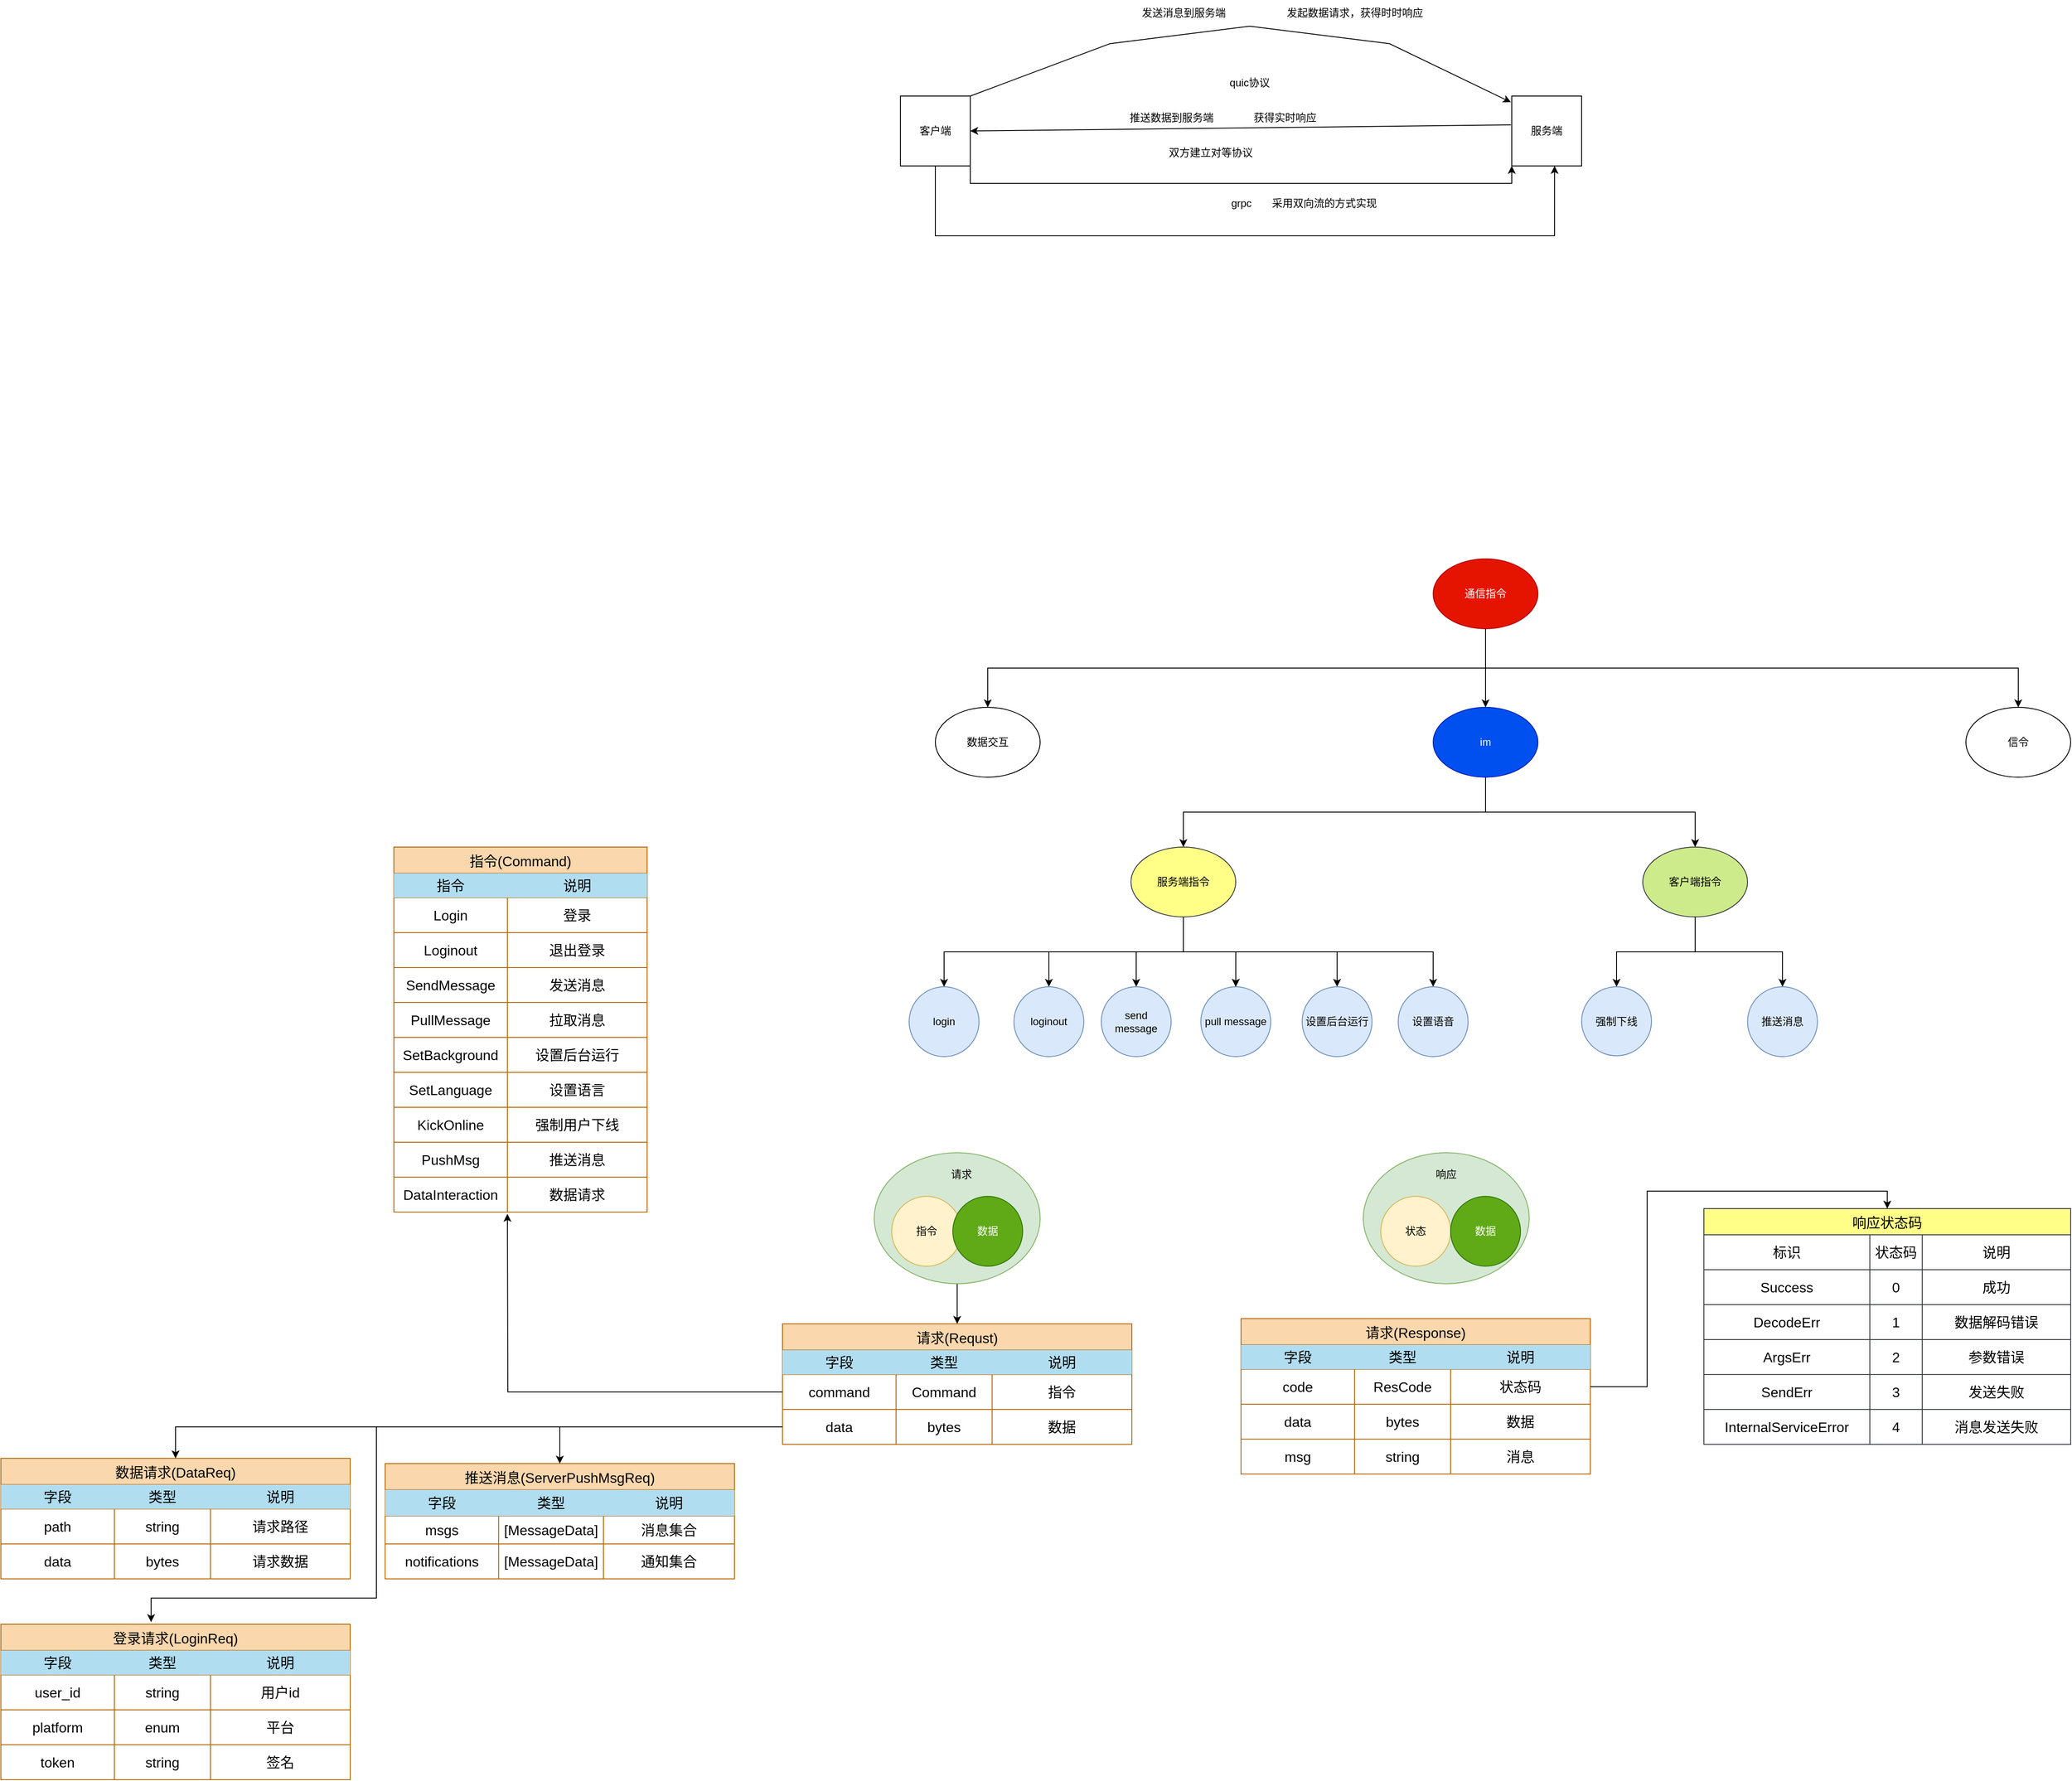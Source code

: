 <mxfile version="24.0.4" type="device">
  <diagram name="第 1 页" id="8xD3AbkOR_Bhcf_eLDsj">
    <mxGraphModel dx="3088" dy="854" grid="1" gridSize="10" guides="1" tooltips="1" connect="1" arrows="1" fold="1" page="1" pageScale="1" pageWidth="827" pageHeight="1169" math="0" shadow="0">
      <root>
        <mxCell id="0" />
        <mxCell id="1" parent="0" />
        <mxCell id="mP6sPA9fa4Onx5o6-Nxc-12" style="edgeStyle=orthogonalEdgeStyle;rounded=0;orthogonalLoop=1;jettySize=auto;html=1;exitX=1;exitY=1;exitDx=0;exitDy=0;entryX=0;entryY=1;entryDx=0;entryDy=0;" parent="1" source="mP6sPA9fa4Onx5o6-Nxc-1" target="mP6sPA9fa4Onx5o6-Nxc-2" edge="1">
          <mxGeometry relative="1" as="geometry" />
        </mxCell>
        <mxCell id="mP6sPA9fa4Onx5o6-Nxc-1" value="客户端" style="whiteSpace=wrap;html=1;aspect=fixed;" parent="1" vertex="1">
          <mxGeometry x="30" y="170" width="80" height="80" as="geometry" />
        </mxCell>
        <mxCell id="mP6sPA9fa4Onx5o6-Nxc-2" value="服务端" style="whiteSpace=wrap;html=1;aspect=fixed;" parent="1" vertex="1">
          <mxGeometry x="730" y="170" width="80" height="80" as="geometry" />
        </mxCell>
        <mxCell id="mP6sPA9fa4Onx5o6-Nxc-3" value="" style="endArrow=classic;html=1;rounded=0;exitX=1;exitY=0;exitDx=0;exitDy=0;entryX=-0.012;entryY=0.088;entryDx=0;entryDy=0;entryPerimeter=0;" parent="1" source="mP6sPA9fa4Onx5o6-Nxc-1" target="mP6sPA9fa4Onx5o6-Nxc-2" edge="1">
          <mxGeometry width="50" height="50" relative="1" as="geometry">
            <mxPoint x="390" y="300" as="sourcePoint" />
            <mxPoint x="440" y="250" as="targetPoint" />
            <Array as="points">
              <mxPoint x="270" y="110" />
              <mxPoint x="430" y="90" />
              <mxPoint x="590" y="110" />
            </Array>
          </mxGeometry>
        </mxCell>
        <mxCell id="mP6sPA9fa4Onx5o6-Nxc-4" value="quic协议" style="text;html=1;align=center;verticalAlign=middle;whiteSpace=wrap;rounded=0;" parent="1" vertex="1">
          <mxGeometry x="400" y="140" width="60" height="30" as="geometry" />
        </mxCell>
        <mxCell id="mP6sPA9fa4Onx5o6-Nxc-5" value="" style="endArrow=classic;html=1;rounded=0;entryX=1;entryY=0.5;entryDx=0;entryDy=0;exitX=-0.012;exitY=0.413;exitDx=0;exitDy=0;exitPerimeter=0;" parent="1" source="mP6sPA9fa4Onx5o6-Nxc-2" target="mP6sPA9fa4Onx5o6-Nxc-1" edge="1">
          <mxGeometry width="50" height="50" relative="1" as="geometry">
            <mxPoint x="390" y="300" as="sourcePoint" />
            <mxPoint x="440" y="250" as="targetPoint" />
          </mxGeometry>
        </mxCell>
        <mxCell id="mP6sPA9fa4Onx5o6-Nxc-6" value="发送消息到服务端" style="text;html=1;align=center;verticalAlign=middle;resizable=0;points=[];autosize=1;strokeColor=none;fillColor=none;" parent="1" vertex="1">
          <mxGeometry x="294" y="60" width="120" height="30" as="geometry" />
        </mxCell>
        <mxCell id="mP6sPA9fa4Onx5o6-Nxc-7" value="发起数据请求，获得时时响应" style="text;html=1;align=center;verticalAlign=middle;resizable=0;points=[];autosize=1;strokeColor=none;fillColor=none;" parent="1" vertex="1">
          <mxGeometry x="460" y="60" width="180" height="30" as="geometry" />
        </mxCell>
        <mxCell id="mP6sPA9fa4Onx5o6-Nxc-8" value="推送数据到服务端" style="text;html=1;align=center;verticalAlign=middle;resizable=0;points=[];autosize=1;strokeColor=none;fillColor=none;" parent="1" vertex="1">
          <mxGeometry x="280" y="180" width="120" height="30" as="geometry" />
        </mxCell>
        <mxCell id="mP6sPA9fa4Onx5o6-Nxc-10" value="获得实时响应" style="text;html=1;align=center;verticalAlign=middle;resizable=0;points=[];autosize=1;strokeColor=none;fillColor=none;" parent="1" vertex="1">
          <mxGeometry x="420" y="180" width="100" height="30" as="geometry" />
        </mxCell>
        <mxCell id="mP6sPA9fa4Onx5o6-Nxc-11" value="双方建立对等协议" style="text;html=1;align=center;verticalAlign=middle;resizable=0;points=[];autosize=1;strokeColor=none;fillColor=none;" parent="1" vertex="1">
          <mxGeometry x="325" y="220" width="120" height="30" as="geometry" />
        </mxCell>
        <mxCell id="mP6sPA9fa4Onx5o6-Nxc-13" style="edgeStyle=orthogonalEdgeStyle;rounded=0;orthogonalLoop=1;jettySize=auto;html=1;exitX=0.5;exitY=1;exitDx=0;exitDy=0;entryX=0.613;entryY=1;entryDx=0;entryDy=0;entryPerimeter=0;" parent="1" source="mP6sPA9fa4Onx5o6-Nxc-1" target="mP6sPA9fa4Onx5o6-Nxc-2" edge="1">
          <mxGeometry relative="1" as="geometry">
            <Array as="points">
              <mxPoint x="70" y="330" />
              <mxPoint x="779" y="330" />
            </Array>
          </mxGeometry>
        </mxCell>
        <mxCell id="mP6sPA9fa4Onx5o6-Nxc-14" value="grpc" style="text;html=1;align=center;verticalAlign=middle;resizable=0;points=[];autosize=1;strokeColor=none;fillColor=none;" parent="1" vertex="1">
          <mxGeometry x="395" y="278" width="50" height="30" as="geometry" />
        </mxCell>
        <mxCell id="mP6sPA9fa4Onx5o6-Nxc-15" value="采用双向流的方式实现" style="text;html=1;align=center;verticalAlign=middle;resizable=0;points=[];autosize=1;strokeColor=none;fillColor=none;" parent="1" vertex="1">
          <mxGeometry x="445" y="278" width="140" height="30" as="geometry" />
        </mxCell>
        <mxCell id="mP6sPA9fa4Onx5o6-Nxc-46" style="edgeStyle=orthogonalEdgeStyle;rounded=0;orthogonalLoop=1;jettySize=auto;html=1;exitX=0.5;exitY=1;exitDx=0;exitDy=0;entryX=0.5;entryY=0;entryDx=0;entryDy=0;" parent="1" source="mP6sPA9fa4Onx5o6-Nxc-43" target="mP6sPA9fa4Onx5o6-Nxc-44" edge="1">
          <mxGeometry relative="1" as="geometry" />
        </mxCell>
        <mxCell id="mP6sPA9fa4Onx5o6-Nxc-47" style="edgeStyle=orthogonalEdgeStyle;rounded=0;orthogonalLoop=1;jettySize=auto;html=1;exitX=0.5;exitY=1;exitDx=0;exitDy=0;" parent="1" source="mP6sPA9fa4Onx5o6-Nxc-43" target="mP6sPA9fa4Onx5o6-Nxc-45" edge="1">
          <mxGeometry relative="1" as="geometry" />
        </mxCell>
        <mxCell id="mP6sPA9fa4Onx5o6-Nxc-56" style="edgeStyle=orthogonalEdgeStyle;rounded=0;orthogonalLoop=1;jettySize=auto;html=1;exitX=0.5;exitY=1;exitDx=0;exitDy=0;entryX=0.5;entryY=0;entryDx=0;entryDy=0;" parent="1" source="mP6sPA9fa4Onx5o6-Nxc-43" target="mP6sPA9fa4Onx5o6-Nxc-55" edge="1">
          <mxGeometry relative="1" as="geometry" />
        </mxCell>
        <mxCell id="mP6sPA9fa4Onx5o6-Nxc-43" value="通信指令" style="ellipse;whiteSpace=wrap;html=1;fillColor=#e51400;fontColor=#ffffff;strokeColor=#B20000;" parent="1" vertex="1">
          <mxGeometry x="640" y="700" width="120" height="80" as="geometry" />
        </mxCell>
        <mxCell id="mP6sPA9fa4Onx5o6-Nxc-49" style="edgeStyle=orthogonalEdgeStyle;rounded=0;orthogonalLoop=1;jettySize=auto;html=1;exitX=0.5;exitY=1;exitDx=0;exitDy=0;entryX=0.5;entryY=0;entryDx=0;entryDy=0;" parent="1" source="mP6sPA9fa4Onx5o6-Nxc-44" target="mP6sPA9fa4Onx5o6-Nxc-48" edge="1">
          <mxGeometry relative="1" as="geometry" />
        </mxCell>
        <mxCell id="mP6sPA9fa4Onx5o6-Nxc-68" style="edgeStyle=orthogonalEdgeStyle;rounded=0;orthogonalLoop=1;jettySize=auto;html=1;exitX=0.5;exitY=1;exitDx=0;exitDy=0;" parent="1" source="mP6sPA9fa4Onx5o6-Nxc-44" target="mP6sPA9fa4Onx5o6-Nxc-67" edge="1">
          <mxGeometry relative="1" as="geometry" />
        </mxCell>
        <mxCell id="mP6sPA9fa4Onx5o6-Nxc-44" value="im" style="ellipse;whiteSpace=wrap;html=1;fillColor=#0050ef;fontColor=#ffffff;strokeColor=#001DBC;" parent="1" vertex="1">
          <mxGeometry x="640" y="870" width="120" height="80" as="geometry" />
        </mxCell>
        <mxCell id="mP6sPA9fa4Onx5o6-Nxc-45" value="信令" style="ellipse;whiteSpace=wrap;html=1;" parent="1" vertex="1">
          <mxGeometry x="1250" y="870" width="120" height="80" as="geometry" />
        </mxCell>
        <mxCell id="mP6sPA9fa4Onx5o6-Nxc-60" style="edgeStyle=orthogonalEdgeStyle;rounded=0;orthogonalLoop=1;jettySize=auto;html=1;exitX=0.5;exitY=1;exitDx=0;exitDy=0;entryX=0.5;entryY=0;entryDx=0;entryDy=0;" parent="1" source="mP6sPA9fa4Onx5o6-Nxc-48" target="mP6sPA9fa4Onx5o6-Nxc-50" edge="1">
          <mxGeometry relative="1" as="geometry" />
        </mxCell>
        <mxCell id="mP6sPA9fa4Onx5o6-Nxc-61" style="edgeStyle=orthogonalEdgeStyle;rounded=0;orthogonalLoop=1;jettySize=auto;html=1;exitX=0.5;exitY=1;exitDx=0;exitDy=0;entryX=0.5;entryY=0;entryDx=0;entryDy=0;" parent="1" source="mP6sPA9fa4Onx5o6-Nxc-48" target="mP6sPA9fa4Onx5o6-Nxc-52" edge="1">
          <mxGeometry relative="1" as="geometry" />
        </mxCell>
        <mxCell id="mP6sPA9fa4Onx5o6-Nxc-62" style="edgeStyle=orthogonalEdgeStyle;rounded=0;orthogonalLoop=1;jettySize=auto;html=1;exitX=0.5;exitY=1;exitDx=0;exitDy=0;entryX=0.5;entryY=0;entryDx=0;entryDy=0;" parent="1" source="mP6sPA9fa4Onx5o6-Nxc-48" target="mP6sPA9fa4Onx5o6-Nxc-53" edge="1">
          <mxGeometry relative="1" as="geometry" />
        </mxCell>
        <mxCell id="mP6sPA9fa4Onx5o6-Nxc-63" style="edgeStyle=orthogonalEdgeStyle;rounded=0;orthogonalLoop=1;jettySize=auto;html=1;exitX=0.5;exitY=1;exitDx=0;exitDy=0;" parent="1" source="mP6sPA9fa4Onx5o6-Nxc-48" target="mP6sPA9fa4Onx5o6-Nxc-57" edge="1">
          <mxGeometry relative="1" as="geometry" />
        </mxCell>
        <mxCell id="mP6sPA9fa4Onx5o6-Nxc-64" style="edgeStyle=orthogonalEdgeStyle;rounded=0;orthogonalLoop=1;jettySize=auto;html=1;exitX=0.5;exitY=1;exitDx=0;exitDy=0;" parent="1" source="mP6sPA9fa4Onx5o6-Nxc-48" target="mP6sPA9fa4Onx5o6-Nxc-58" edge="1">
          <mxGeometry relative="1" as="geometry" />
        </mxCell>
        <mxCell id="mP6sPA9fa4Onx5o6-Nxc-65" value="" style="edgeStyle=orthogonalEdgeStyle;rounded=0;orthogonalLoop=1;jettySize=auto;html=1;" parent="1" source="mP6sPA9fa4Onx5o6-Nxc-48" target="mP6sPA9fa4Onx5o6-Nxc-57" edge="1">
          <mxGeometry relative="1" as="geometry" />
        </mxCell>
        <mxCell id="mP6sPA9fa4Onx5o6-Nxc-66" style="edgeStyle=orthogonalEdgeStyle;rounded=0;orthogonalLoop=1;jettySize=auto;html=1;exitX=0.5;exitY=1;exitDx=0;exitDy=0;" parent="1" source="mP6sPA9fa4Onx5o6-Nxc-48" target="mP6sPA9fa4Onx5o6-Nxc-59" edge="1">
          <mxGeometry relative="1" as="geometry" />
        </mxCell>
        <mxCell id="mP6sPA9fa4Onx5o6-Nxc-48" value="服务端指令" style="ellipse;whiteSpace=wrap;html=1;fillColor=#ffff88;strokeColor=#36393d;" parent="1" vertex="1">
          <mxGeometry x="294" y="1030" width="120" height="80" as="geometry" />
        </mxCell>
        <mxCell id="mP6sPA9fa4Onx5o6-Nxc-50" value="login" style="ellipse;whiteSpace=wrap;html=1;aspect=fixed;fillColor=#dae8fc;strokeColor=#6c8ebf;" parent="1" vertex="1">
          <mxGeometry x="40" y="1190" width="80" height="80" as="geometry" />
        </mxCell>
        <mxCell id="mP6sPA9fa4Onx5o6-Nxc-52" value="loginout" style="ellipse;whiteSpace=wrap;html=1;fillColor=#dae8fc;strokeColor=#6c8ebf;" parent="1" vertex="1">
          <mxGeometry x="160" y="1190" width="80" height="80" as="geometry" />
        </mxCell>
        <mxCell id="mP6sPA9fa4Onx5o6-Nxc-53" value="send message" style="ellipse;whiteSpace=wrap;html=1;fillColor=#dae8fc;strokeColor=#6c8ebf;" parent="1" vertex="1">
          <mxGeometry x="260" y="1190" width="80" height="80" as="geometry" />
        </mxCell>
        <mxCell id="mP6sPA9fa4Onx5o6-Nxc-55" value="数据交互" style="ellipse;whiteSpace=wrap;html=1;" parent="1" vertex="1">
          <mxGeometry x="70" y="870" width="120" height="80" as="geometry" />
        </mxCell>
        <mxCell id="mP6sPA9fa4Onx5o6-Nxc-57" value="pull message" style="ellipse;whiteSpace=wrap;html=1;fillColor=#dae8fc;strokeColor=#6c8ebf;" parent="1" vertex="1">
          <mxGeometry x="374" y="1190" width="80" height="80" as="geometry" />
        </mxCell>
        <mxCell id="mP6sPA9fa4Onx5o6-Nxc-58" value="设置后台运行" style="ellipse;whiteSpace=wrap;html=1;fillColor=#dae8fc;strokeColor=#6c8ebf;" parent="1" vertex="1">
          <mxGeometry x="490" y="1190" width="80" height="80" as="geometry" />
        </mxCell>
        <mxCell id="mP6sPA9fa4Onx5o6-Nxc-59" value="设置语音" style="ellipse;whiteSpace=wrap;html=1;fillColor=#dae8fc;strokeColor=#6c8ebf;" parent="1" vertex="1">
          <mxGeometry x="600" y="1190" width="80" height="80" as="geometry" />
        </mxCell>
        <mxCell id="mP6sPA9fa4Onx5o6-Nxc-71" style="edgeStyle=orthogonalEdgeStyle;rounded=0;orthogonalLoop=1;jettySize=auto;html=1;exitX=0.5;exitY=1;exitDx=0;exitDy=0;" parent="1" source="mP6sPA9fa4Onx5o6-Nxc-67" target="mP6sPA9fa4Onx5o6-Nxc-69" edge="1">
          <mxGeometry relative="1" as="geometry" />
        </mxCell>
        <mxCell id="mP6sPA9fa4Onx5o6-Nxc-72" style="edgeStyle=orthogonalEdgeStyle;rounded=0;orthogonalLoop=1;jettySize=auto;html=1;exitX=0.5;exitY=1;exitDx=0;exitDy=0;" parent="1" source="mP6sPA9fa4Onx5o6-Nxc-67" target="mP6sPA9fa4Onx5o6-Nxc-70" edge="1">
          <mxGeometry relative="1" as="geometry" />
        </mxCell>
        <mxCell id="mP6sPA9fa4Onx5o6-Nxc-67" value="客户端指令" style="ellipse;whiteSpace=wrap;html=1;fillColor=#cdeb8b;strokeColor=#36393d;" parent="1" vertex="1">
          <mxGeometry x="880" y="1030" width="120" height="80" as="geometry" />
        </mxCell>
        <mxCell id="mP6sPA9fa4Onx5o6-Nxc-69" value="强制下线" style="ellipse;whiteSpace=wrap;html=1;fillColor=#dae8fc;strokeColor=#6c8ebf;" parent="1" vertex="1">
          <mxGeometry x="810" y="1190" width="80" height="79" as="geometry" />
        </mxCell>
        <mxCell id="mP6sPA9fa4Onx5o6-Nxc-70" value="推送消息" style="ellipse;whiteSpace=wrap;html=1;fillColor=#dae8fc;strokeColor=#6c8ebf;" parent="1" vertex="1">
          <mxGeometry x="1000" y="1190" width="80" height="80" as="geometry" />
        </mxCell>
        <mxCell id="omnvRHxg2RJVYhGL5z0J-18" style="edgeStyle=orthogonalEdgeStyle;rounded=0;orthogonalLoop=1;jettySize=auto;html=1;exitX=0.5;exitY=1;exitDx=0;exitDy=0;" edge="1" parent="1" source="mP6sPA9fa4Onx5o6-Nxc-83" target="omnvRHxg2RJVYhGL5z0J-1">
          <mxGeometry relative="1" as="geometry" />
        </mxCell>
        <mxCell id="mP6sPA9fa4Onx5o6-Nxc-83" value="" style="ellipse;whiteSpace=wrap;html=1;fillColor=#d5e8d4;strokeColor=#82b366;" parent="1" vertex="1">
          <mxGeometry y="1380" width="190" height="150" as="geometry" />
        </mxCell>
        <mxCell id="mP6sPA9fa4Onx5o6-Nxc-84" value="请求" style="text;html=1;align=center;verticalAlign=middle;whiteSpace=wrap;rounded=0;" parent="1" vertex="1">
          <mxGeometry x="70" y="1390" width="60" height="30" as="geometry" />
        </mxCell>
        <mxCell id="mP6sPA9fa4Onx5o6-Nxc-85" value="指令" style="ellipse;whiteSpace=wrap;html=1;aspect=fixed;fillColor=#fff2cc;strokeColor=#d6b656;" parent="1" vertex="1">
          <mxGeometry x="20" y="1430" width="80" height="80" as="geometry" />
        </mxCell>
        <mxCell id="mP6sPA9fa4Onx5o6-Nxc-86" value="数据" style="ellipse;whiteSpace=wrap;html=1;aspect=fixed;fillColor=#60a917;fontColor=#ffffff;strokeColor=#2D7600;" parent="1" vertex="1">
          <mxGeometry x="90" y="1430" width="80" height="80" as="geometry" />
        </mxCell>
        <mxCell id="mP6sPA9fa4Onx5o6-Nxc-87" value="" style="ellipse;whiteSpace=wrap;html=1;fillColor=#d5e8d4;strokeColor=#82b366;" parent="1" vertex="1">
          <mxGeometry x="560" y="1380" width="190" height="150" as="geometry" />
        </mxCell>
        <mxCell id="mP6sPA9fa4Onx5o6-Nxc-88" value="状态" style="ellipse;whiteSpace=wrap;html=1;aspect=fixed;fillColor=#fff2cc;strokeColor=#d6b656;" parent="1" vertex="1">
          <mxGeometry x="580" y="1430" width="80" height="80" as="geometry" />
        </mxCell>
        <mxCell id="mP6sPA9fa4Onx5o6-Nxc-89" value="数据" style="ellipse;whiteSpace=wrap;html=1;aspect=fixed;fillColor=#60a917;fontColor=#ffffff;strokeColor=#2D7600;" parent="1" vertex="1">
          <mxGeometry x="660" y="1430" width="80" height="80" as="geometry" />
        </mxCell>
        <mxCell id="mP6sPA9fa4Onx5o6-Nxc-90" value="响应" style="text;html=1;align=center;verticalAlign=middle;whiteSpace=wrap;rounded=0;" parent="1" vertex="1">
          <mxGeometry x="625" y="1390" width="60" height="30" as="geometry" />
        </mxCell>
        <mxCell id="mP6sPA9fa4Onx5o6-Nxc-91" value="响应状态码" style="shape=table;startSize=30;container=1;collapsible=0;childLayout=tableLayout;strokeColor=#36393d;fontSize=16;fillColor=#ffff88;" parent="1" vertex="1">
          <mxGeometry x="950" y="1444" width="420" height="270" as="geometry" />
        </mxCell>
        <mxCell id="mP6sPA9fa4Onx5o6-Nxc-92" value="" style="shape=tableRow;horizontal=0;startSize=0;swimlaneHead=0;swimlaneBody=0;strokeColor=inherit;top=0;left=0;bottom=0;right=0;collapsible=0;dropTarget=0;fillColor=none;points=[[0,0.5],[1,0.5]];portConstraint=eastwest;fontSize=16;" parent="mP6sPA9fa4Onx5o6-Nxc-91" vertex="1">
          <mxGeometry y="30" width="420" height="40" as="geometry" />
        </mxCell>
        <mxCell id="mP6sPA9fa4Onx5o6-Nxc-107" value="标识" style="shape=partialRectangle;html=1;whiteSpace=wrap;connectable=0;strokeColor=inherit;overflow=hidden;fillColor=none;top=0;left=0;bottom=0;right=0;pointerEvents=1;fontSize=16;" parent="mP6sPA9fa4Onx5o6-Nxc-92" vertex="1">
          <mxGeometry width="190" height="40" as="geometry">
            <mxRectangle width="190" height="40" as="alternateBounds" />
          </mxGeometry>
        </mxCell>
        <mxCell id="mP6sPA9fa4Onx5o6-Nxc-104" value="状态码" style="shape=partialRectangle;html=1;whiteSpace=wrap;connectable=0;strokeColor=inherit;overflow=hidden;fillColor=none;top=0;left=0;bottom=0;right=0;pointerEvents=1;fontSize=16;" parent="mP6sPA9fa4Onx5o6-Nxc-92" vertex="1">
          <mxGeometry x="190" width="60" height="40" as="geometry">
            <mxRectangle width="60" height="40" as="alternateBounds" />
          </mxGeometry>
        </mxCell>
        <mxCell id="mP6sPA9fa4Onx5o6-Nxc-113" value="说明" style="shape=partialRectangle;html=1;whiteSpace=wrap;connectable=0;strokeColor=inherit;overflow=hidden;fillColor=none;top=0;left=0;bottom=0;right=0;pointerEvents=1;fontSize=16;" parent="mP6sPA9fa4Onx5o6-Nxc-92" vertex="1">
          <mxGeometry x="250" width="170" height="40" as="geometry">
            <mxRectangle width="170" height="40" as="alternateBounds" />
          </mxGeometry>
        </mxCell>
        <mxCell id="mP6sPA9fa4Onx5o6-Nxc-96" value="" style="shape=tableRow;horizontal=0;startSize=0;swimlaneHead=0;swimlaneBody=0;strokeColor=inherit;top=0;left=0;bottom=0;right=0;collapsible=0;dropTarget=0;fillColor=none;points=[[0,0.5],[1,0.5]];portConstraint=eastwest;fontSize=16;" parent="mP6sPA9fa4Onx5o6-Nxc-91" vertex="1">
          <mxGeometry y="70" width="420" height="40" as="geometry" />
        </mxCell>
        <mxCell id="mP6sPA9fa4Onx5o6-Nxc-108" value="Success" style="shape=partialRectangle;html=1;whiteSpace=wrap;connectable=0;strokeColor=inherit;overflow=hidden;fillColor=none;top=0;left=0;bottom=0;right=0;pointerEvents=1;fontSize=16;" parent="mP6sPA9fa4Onx5o6-Nxc-96" vertex="1">
          <mxGeometry width="190" height="40" as="geometry">
            <mxRectangle width="190" height="40" as="alternateBounds" />
          </mxGeometry>
        </mxCell>
        <mxCell id="mP6sPA9fa4Onx5o6-Nxc-105" value="0" style="shape=partialRectangle;html=1;whiteSpace=wrap;connectable=0;strokeColor=inherit;overflow=hidden;fillColor=none;top=0;left=0;bottom=0;right=0;pointerEvents=1;fontSize=16;" parent="mP6sPA9fa4Onx5o6-Nxc-96" vertex="1">
          <mxGeometry x="190" width="60" height="40" as="geometry">
            <mxRectangle width="60" height="40" as="alternateBounds" />
          </mxGeometry>
        </mxCell>
        <mxCell id="mP6sPA9fa4Onx5o6-Nxc-114" value="成功" style="shape=partialRectangle;html=1;whiteSpace=wrap;connectable=0;strokeColor=inherit;overflow=hidden;fillColor=none;top=0;left=0;bottom=0;right=0;pointerEvents=1;fontSize=16;" parent="mP6sPA9fa4Onx5o6-Nxc-96" vertex="1">
          <mxGeometry x="250" width="170" height="40" as="geometry">
            <mxRectangle width="170" height="40" as="alternateBounds" />
          </mxGeometry>
        </mxCell>
        <mxCell id="mP6sPA9fa4Onx5o6-Nxc-100" value="" style="shape=tableRow;horizontal=0;startSize=0;swimlaneHead=0;swimlaneBody=0;strokeColor=inherit;top=0;left=0;bottom=0;right=0;collapsible=0;dropTarget=0;fillColor=none;points=[[0,0.5],[1,0.5]];portConstraint=eastwest;fontSize=16;" parent="mP6sPA9fa4Onx5o6-Nxc-91" vertex="1">
          <mxGeometry y="110" width="420" height="40" as="geometry" />
        </mxCell>
        <mxCell id="mP6sPA9fa4Onx5o6-Nxc-109" value="DecodeErr" style="shape=partialRectangle;html=1;whiteSpace=wrap;connectable=0;strokeColor=inherit;overflow=hidden;fillColor=none;top=0;left=0;bottom=0;right=0;pointerEvents=1;fontSize=16;" parent="mP6sPA9fa4Onx5o6-Nxc-100" vertex="1">
          <mxGeometry width="190" height="40" as="geometry">
            <mxRectangle width="190" height="40" as="alternateBounds" />
          </mxGeometry>
        </mxCell>
        <mxCell id="mP6sPA9fa4Onx5o6-Nxc-106" value="1" style="shape=partialRectangle;html=1;whiteSpace=wrap;connectable=0;strokeColor=inherit;overflow=hidden;fillColor=none;top=0;left=0;bottom=0;right=0;pointerEvents=1;fontSize=16;" parent="mP6sPA9fa4Onx5o6-Nxc-100" vertex="1">
          <mxGeometry x="190" width="60" height="40" as="geometry">
            <mxRectangle width="60" height="40" as="alternateBounds" />
          </mxGeometry>
        </mxCell>
        <mxCell id="mP6sPA9fa4Onx5o6-Nxc-115" value="数据解码错误" style="shape=partialRectangle;html=1;whiteSpace=wrap;connectable=0;strokeColor=inherit;overflow=hidden;fillColor=none;top=0;left=0;bottom=0;right=0;pointerEvents=1;fontSize=16;" parent="mP6sPA9fa4Onx5o6-Nxc-100" vertex="1">
          <mxGeometry x="250" width="170" height="40" as="geometry">
            <mxRectangle width="170" height="40" as="alternateBounds" />
          </mxGeometry>
        </mxCell>
        <mxCell id="mP6sPA9fa4Onx5o6-Nxc-116" style="shape=tableRow;horizontal=0;startSize=0;swimlaneHead=0;swimlaneBody=0;strokeColor=inherit;top=0;left=0;bottom=0;right=0;collapsible=0;dropTarget=0;fillColor=none;points=[[0,0.5],[1,0.5]];portConstraint=eastwest;fontSize=16;" parent="mP6sPA9fa4Onx5o6-Nxc-91" vertex="1">
          <mxGeometry y="150" width="420" height="40" as="geometry" />
        </mxCell>
        <mxCell id="mP6sPA9fa4Onx5o6-Nxc-117" value="ArgsErr" style="shape=partialRectangle;html=1;whiteSpace=wrap;connectable=0;strokeColor=inherit;overflow=hidden;fillColor=none;top=0;left=0;bottom=0;right=0;pointerEvents=1;fontSize=16;" parent="mP6sPA9fa4Onx5o6-Nxc-116" vertex="1">
          <mxGeometry width="190" height="40" as="geometry">
            <mxRectangle width="190" height="40" as="alternateBounds" />
          </mxGeometry>
        </mxCell>
        <mxCell id="mP6sPA9fa4Onx5o6-Nxc-118" value="2" style="shape=partialRectangle;html=1;whiteSpace=wrap;connectable=0;strokeColor=inherit;overflow=hidden;fillColor=none;top=0;left=0;bottom=0;right=0;pointerEvents=1;fontSize=16;" parent="mP6sPA9fa4Onx5o6-Nxc-116" vertex="1">
          <mxGeometry x="190" width="60" height="40" as="geometry">
            <mxRectangle width="60" height="40" as="alternateBounds" />
          </mxGeometry>
        </mxCell>
        <mxCell id="mP6sPA9fa4Onx5o6-Nxc-119" value="参数错误" style="shape=partialRectangle;html=1;whiteSpace=wrap;connectable=0;strokeColor=inherit;overflow=hidden;fillColor=none;top=0;left=0;bottom=0;right=0;pointerEvents=1;fontSize=16;" parent="mP6sPA9fa4Onx5o6-Nxc-116" vertex="1">
          <mxGeometry x="250" width="170" height="40" as="geometry">
            <mxRectangle width="170" height="40" as="alternateBounds" />
          </mxGeometry>
        </mxCell>
        <mxCell id="mP6sPA9fa4Onx5o6-Nxc-120" style="shape=tableRow;horizontal=0;startSize=0;swimlaneHead=0;swimlaneBody=0;strokeColor=inherit;top=0;left=0;bottom=0;right=0;collapsible=0;dropTarget=0;fillColor=none;points=[[0,0.5],[1,0.5]];portConstraint=eastwest;fontSize=16;" parent="mP6sPA9fa4Onx5o6-Nxc-91" vertex="1">
          <mxGeometry y="190" width="420" height="40" as="geometry" />
        </mxCell>
        <mxCell id="mP6sPA9fa4Onx5o6-Nxc-121" value="SendErr" style="shape=partialRectangle;html=1;whiteSpace=wrap;connectable=0;strokeColor=inherit;overflow=hidden;fillColor=none;top=0;left=0;bottom=0;right=0;pointerEvents=1;fontSize=16;" parent="mP6sPA9fa4Onx5o6-Nxc-120" vertex="1">
          <mxGeometry width="190" height="40" as="geometry">
            <mxRectangle width="190" height="40" as="alternateBounds" />
          </mxGeometry>
        </mxCell>
        <mxCell id="mP6sPA9fa4Onx5o6-Nxc-122" value="3" style="shape=partialRectangle;html=1;whiteSpace=wrap;connectable=0;strokeColor=inherit;overflow=hidden;fillColor=none;top=0;left=0;bottom=0;right=0;pointerEvents=1;fontSize=16;" parent="mP6sPA9fa4Onx5o6-Nxc-120" vertex="1">
          <mxGeometry x="190" width="60" height="40" as="geometry">
            <mxRectangle width="60" height="40" as="alternateBounds" />
          </mxGeometry>
        </mxCell>
        <mxCell id="mP6sPA9fa4Onx5o6-Nxc-123" value="发送失败" style="shape=partialRectangle;html=1;whiteSpace=wrap;connectable=0;strokeColor=inherit;overflow=hidden;fillColor=none;top=0;left=0;bottom=0;right=0;pointerEvents=1;fontSize=16;" parent="mP6sPA9fa4Onx5o6-Nxc-120" vertex="1">
          <mxGeometry x="250" width="170" height="40" as="geometry">
            <mxRectangle width="170" height="40" as="alternateBounds" />
          </mxGeometry>
        </mxCell>
        <mxCell id="mP6sPA9fa4Onx5o6-Nxc-124" style="shape=tableRow;horizontal=0;startSize=0;swimlaneHead=0;swimlaneBody=0;strokeColor=inherit;top=0;left=0;bottom=0;right=0;collapsible=0;dropTarget=0;fillColor=none;points=[[0,0.5],[1,0.5]];portConstraint=eastwest;fontSize=16;" parent="mP6sPA9fa4Onx5o6-Nxc-91" vertex="1">
          <mxGeometry y="230" width="420" height="40" as="geometry" />
        </mxCell>
        <mxCell id="mP6sPA9fa4Onx5o6-Nxc-125" value="InternalServiceError" style="shape=partialRectangle;html=1;whiteSpace=wrap;connectable=0;strokeColor=inherit;overflow=hidden;fillColor=none;top=0;left=0;bottom=0;right=0;pointerEvents=1;fontSize=16;" parent="mP6sPA9fa4Onx5o6-Nxc-124" vertex="1">
          <mxGeometry width="190" height="40" as="geometry">
            <mxRectangle width="190" height="40" as="alternateBounds" />
          </mxGeometry>
        </mxCell>
        <mxCell id="mP6sPA9fa4Onx5o6-Nxc-126" value="4" style="shape=partialRectangle;html=1;whiteSpace=wrap;connectable=0;strokeColor=inherit;overflow=hidden;fillColor=none;top=0;left=0;bottom=0;right=0;pointerEvents=1;fontSize=16;" parent="mP6sPA9fa4Onx5o6-Nxc-124" vertex="1">
          <mxGeometry x="190" width="60" height="40" as="geometry">
            <mxRectangle width="60" height="40" as="alternateBounds" />
          </mxGeometry>
        </mxCell>
        <mxCell id="mP6sPA9fa4Onx5o6-Nxc-127" value="消息发送失败" style="shape=partialRectangle;html=1;whiteSpace=wrap;connectable=0;strokeColor=inherit;overflow=hidden;fillColor=none;top=0;left=0;bottom=0;right=0;pointerEvents=1;fontSize=16;" parent="mP6sPA9fa4Onx5o6-Nxc-124" vertex="1">
          <mxGeometry x="250" width="170" height="40" as="geometry">
            <mxRectangle width="170" height="40" as="alternateBounds" />
          </mxGeometry>
        </mxCell>
        <mxCell id="omnvRHxg2RJVYhGL5z0J-1" value="请求(Requst)" style="shape=table;startSize=30;container=1;collapsible=0;childLayout=tableLayout;strokeColor=#b46504;fontSize=16;fillColor=#fad7ac;" vertex="1" parent="1">
          <mxGeometry x="-105" y="1576" width="400" height="138" as="geometry" />
        </mxCell>
        <mxCell id="omnvRHxg2RJVYhGL5z0J-2" value="" style="shape=tableRow;horizontal=0;startSize=0;swimlaneHead=0;swimlaneBody=0;strokeColor=inherit;top=0;left=0;bottom=0;right=0;collapsible=0;dropTarget=0;fillColor=none;points=[[0,0.5],[1,0.5]];portConstraint=eastwest;fontSize=16;" vertex="1" parent="omnvRHxg2RJVYhGL5z0J-1">
          <mxGeometry y="30" width="400" height="28" as="geometry" />
        </mxCell>
        <mxCell id="omnvRHxg2RJVYhGL5z0J-3" value="字段" style="shape=partialRectangle;html=1;whiteSpace=wrap;connectable=0;strokeColor=#10739e;overflow=hidden;fillColor=#b1ddf0;top=0;left=0;bottom=0;right=0;pointerEvents=1;fontSize=16;" vertex="1" parent="omnvRHxg2RJVYhGL5z0J-2">
          <mxGeometry width="130" height="28" as="geometry">
            <mxRectangle width="130" height="28" as="alternateBounds" />
          </mxGeometry>
        </mxCell>
        <mxCell id="omnvRHxg2RJVYhGL5z0J-4" value="类型" style="shape=partialRectangle;html=1;whiteSpace=wrap;connectable=0;strokeColor=#10739e;overflow=hidden;fillColor=#b1ddf0;top=0;left=0;bottom=0;right=0;pointerEvents=1;fontSize=16;" vertex="1" parent="omnvRHxg2RJVYhGL5z0J-2">
          <mxGeometry x="130" width="110" height="28" as="geometry">
            <mxRectangle width="110" height="28" as="alternateBounds" />
          </mxGeometry>
        </mxCell>
        <mxCell id="omnvRHxg2RJVYhGL5z0J-5" value="说明" style="shape=partialRectangle;html=1;whiteSpace=wrap;connectable=0;strokeColor=#10739e;overflow=hidden;fillColor=#b1ddf0;top=0;left=0;bottom=0;right=0;pointerEvents=1;fontSize=16;" vertex="1" parent="omnvRHxg2RJVYhGL5z0J-2">
          <mxGeometry x="240" width="160" height="28" as="geometry">
            <mxRectangle width="160" height="28" as="alternateBounds" />
          </mxGeometry>
        </mxCell>
        <mxCell id="omnvRHxg2RJVYhGL5z0J-6" value="" style="shape=tableRow;horizontal=0;startSize=0;swimlaneHead=0;swimlaneBody=0;strokeColor=inherit;top=0;left=0;bottom=0;right=0;collapsible=0;dropTarget=0;fillColor=none;points=[[0,0.5],[1,0.5]];portConstraint=eastwest;fontSize=16;" vertex="1" parent="omnvRHxg2RJVYhGL5z0J-1">
          <mxGeometry y="58" width="400" height="40" as="geometry" />
        </mxCell>
        <mxCell id="omnvRHxg2RJVYhGL5z0J-7" value="command" style="shape=partialRectangle;html=1;whiteSpace=wrap;connectable=0;strokeColor=inherit;overflow=hidden;fillColor=none;top=0;left=0;bottom=0;right=0;pointerEvents=1;fontSize=16;" vertex="1" parent="omnvRHxg2RJVYhGL5z0J-6">
          <mxGeometry width="130" height="40" as="geometry">
            <mxRectangle width="130" height="40" as="alternateBounds" />
          </mxGeometry>
        </mxCell>
        <mxCell id="omnvRHxg2RJVYhGL5z0J-8" value="Command" style="shape=partialRectangle;html=1;whiteSpace=wrap;connectable=0;strokeColor=inherit;overflow=hidden;fillColor=none;top=0;left=0;bottom=0;right=0;pointerEvents=1;fontSize=16;" vertex="1" parent="omnvRHxg2RJVYhGL5z0J-6">
          <mxGeometry x="130" width="110" height="40" as="geometry">
            <mxRectangle width="110" height="40" as="alternateBounds" />
          </mxGeometry>
        </mxCell>
        <mxCell id="omnvRHxg2RJVYhGL5z0J-9" value="指令" style="shape=partialRectangle;html=1;whiteSpace=wrap;connectable=0;strokeColor=inherit;overflow=hidden;fillColor=none;top=0;left=0;bottom=0;right=0;pointerEvents=1;fontSize=16;" vertex="1" parent="omnvRHxg2RJVYhGL5z0J-6">
          <mxGeometry x="240" width="160" height="40" as="geometry">
            <mxRectangle width="160" height="40" as="alternateBounds" />
          </mxGeometry>
        </mxCell>
        <mxCell id="omnvRHxg2RJVYhGL5z0J-10" style="shape=tableRow;horizontal=0;startSize=0;swimlaneHead=0;swimlaneBody=0;strokeColor=inherit;top=0;left=0;bottom=0;right=0;collapsible=0;dropTarget=0;fillColor=none;points=[[0,0.5],[1,0.5]];portConstraint=eastwest;fontSize=16;" vertex="1" parent="omnvRHxg2RJVYhGL5z0J-1">
          <mxGeometry y="98" width="400" height="40" as="geometry" />
        </mxCell>
        <mxCell id="omnvRHxg2RJVYhGL5z0J-11" value="data" style="shape=partialRectangle;html=1;whiteSpace=wrap;connectable=0;strokeColor=inherit;overflow=hidden;fillColor=none;top=0;left=0;bottom=0;right=0;pointerEvents=1;fontSize=16;" vertex="1" parent="omnvRHxg2RJVYhGL5z0J-10">
          <mxGeometry width="130" height="40" as="geometry">
            <mxRectangle width="130" height="40" as="alternateBounds" />
          </mxGeometry>
        </mxCell>
        <mxCell id="omnvRHxg2RJVYhGL5z0J-12" value="bytes" style="shape=partialRectangle;html=1;whiteSpace=wrap;connectable=0;strokeColor=inherit;overflow=hidden;fillColor=none;top=0;left=0;bottom=0;right=0;pointerEvents=1;fontSize=16;" vertex="1" parent="omnvRHxg2RJVYhGL5z0J-10">
          <mxGeometry x="130" width="110" height="40" as="geometry">
            <mxRectangle width="110" height="40" as="alternateBounds" />
          </mxGeometry>
        </mxCell>
        <mxCell id="omnvRHxg2RJVYhGL5z0J-13" value="数据" style="shape=partialRectangle;html=1;whiteSpace=wrap;connectable=0;strokeColor=inherit;overflow=hidden;fillColor=none;top=0;left=0;bottom=0;right=0;pointerEvents=1;fontSize=16;" vertex="1" parent="omnvRHxg2RJVYhGL5z0J-10">
          <mxGeometry x="240" width="160" height="40" as="geometry">
            <mxRectangle width="160" height="40" as="alternateBounds" />
          </mxGeometry>
        </mxCell>
        <mxCell id="omnvRHxg2RJVYhGL5z0J-19" value="指令(Command)" style="shape=table;startSize=30;container=1;collapsible=0;childLayout=tableLayout;strokeColor=#b46504;fontSize=16;fillColor=#fad7ac;" vertex="1" parent="1">
          <mxGeometry x="-550" y="1030" width="290" height="418" as="geometry" />
        </mxCell>
        <mxCell id="omnvRHxg2RJVYhGL5z0J-20" value="" style="shape=tableRow;horizontal=0;startSize=0;swimlaneHead=0;swimlaneBody=0;strokeColor=inherit;top=0;left=0;bottom=0;right=0;collapsible=0;dropTarget=0;fillColor=none;points=[[0,0.5],[1,0.5]];portConstraint=eastwest;fontSize=16;" vertex="1" parent="omnvRHxg2RJVYhGL5z0J-19">
          <mxGeometry y="30" width="290" height="28" as="geometry" />
        </mxCell>
        <mxCell id="omnvRHxg2RJVYhGL5z0J-21" value="指令" style="shape=partialRectangle;html=1;whiteSpace=wrap;connectable=0;strokeColor=#10739e;overflow=hidden;fillColor=#b1ddf0;top=0;left=0;bottom=0;right=0;pointerEvents=1;fontSize=16;" vertex="1" parent="omnvRHxg2RJVYhGL5z0J-20">
          <mxGeometry width="130" height="28" as="geometry">
            <mxRectangle width="130" height="28" as="alternateBounds" />
          </mxGeometry>
        </mxCell>
        <mxCell id="omnvRHxg2RJVYhGL5z0J-23" value="说明" style="shape=partialRectangle;html=1;whiteSpace=wrap;connectable=0;strokeColor=#10739e;overflow=hidden;fillColor=#b1ddf0;top=0;left=0;bottom=0;right=0;pointerEvents=1;fontSize=16;" vertex="1" parent="omnvRHxg2RJVYhGL5z0J-20">
          <mxGeometry x="130" width="160" height="28" as="geometry">
            <mxRectangle width="160" height="28" as="alternateBounds" />
          </mxGeometry>
        </mxCell>
        <mxCell id="omnvRHxg2RJVYhGL5z0J-24" value="" style="shape=tableRow;horizontal=0;startSize=0;swimlaneHead=0;swimlaneBody=0;strokeColor=inherit;top=0;left=0;bottom=0;right=0;collapsible=0;dropTarget=0;fillColor=none;points=[[0,0.5],[1,0.5]];portConstraint=eastwest;fontSize=16;" vertex="1" parent="omnvRHxg2RJVYhGL5z0J-19">
          <mxGeometry y="58" width="290" height="40" as="geometry" />
        </mxCell>
        <mxCell id="omnvRHxg2RJVYhGL5z0J-25" value="Login" style="shape=partialRectangle;html=1;whiteSpace=wrap;connectable=0;strokeColor=inherit;overflow=hidden;fillColor=none;top=0;left=0;bottom=0;right=0;pointerEvents=1;fontSize=16;" vertex="1" parent="omnvRHxg2RJVYhGL5z0J-24">
          <mxGeometry width="130" height="40" as="geometry">
            <mxRectangle width="130" height="40" as="alternateBounds" />
          </mxGeometry>
        </mxCell>
        <mxCell id="omnvRHxg2RJVYhGL5z0J-27" value="登录" style="shape=partialRectangle;html=1;whiteSpace=wrap;connectable=0;strokeColor=inherit;overflow=hidden;fillColor=none;top=0;left=0;bottom=0;right=0;pointerEvents=1;fontSize=16;" vertex="1" parent="omnvRHxg2RJVYhGL5z0J-24">
          <mxGeometry x="130" width="160" height="40" as="geometry">
            <mxRectangle width="160" height="40" as="alternateBounds" />
          </mxGeometry>
        </mxCell>
        <mxCell id="omnvRHxg2RJVYhGL5z0J-28" style="shape=tableRow;horizontal=0;startSize=0;swimlaneHead=0;swimlaneBody=0;strokeColor=inherit;top=0;left=0;bottom=0;right=0;collapsible=0;dropTarget=0;fillColor=none;points=[[0,0.5],[1,0.5]];portConstraint=eastwest;fontSize=16;" vertex="1" parent="omnvRHxg2RJVYhGL5z0J-19">
          <mxGeometry y="98" width="290" height="40" as="geometry" />
        </mxCell>
        <mxCell id="omnvRHxg2RJVYhGL5z0J-29" value="Loginout" style="shape=partialRectangle;html=1;whiteSpace=wrap;connectable=0;strokeColor=inherit;overflow=hidden;fillColor=none;top=0;left=0;bottom=0;right=0;pointerEvents=1;fontSize=16;" vertex="1" parent="omnvRHxg2RJVYhGL5z0J-28">
          <mxGeometry width="130" height="40" as="geometry">
            <mxRectangle width="130" height="40" as="alternateBounds" />
          </mxGeometry>
        </mxCell>
        <mxCell id="omnvRHxg2RJVYhGL5z0J-31" value="退出登录" style="shape=partialRectangle;html=1;whiteSpace=wrap;connectable=0;strokeColor=inherit;overflow=hidden;fillColor=none;top=0;left=0;bottom=0;right=0;pointerEvents=1;fontSize=16;" vertex="1" parent="omnvRHxg2RJVYhGL5z0J-28">
          <mxGeometry x="130" width="160" height="40" as="geometry">
            <mxRectangle width="160" height="40" as="alternateBounds" />
          </mxGeometry>
        </mxCell>
        <mxCell id="omnvRHxg2RJVYhGL5z0J-32" style="shape=tableRow;horizontal=0;startSize=0;swimlaneHead=0;swimlaneBody=0;strokeColor=inherit;top=0;left=0;bottom=0;right=0;collapsible=0;dropTarget=0;fillColor=none;points=[[0,0.5],[1,0.5]];portConstraint=eastwest;fontSize=16;" vertex="1" parent="omnvRHxg2RJVYhGL5z0J-19">
          <mxGeometry y="138" width="290" height="40" as="geometry" />
        </mxCell>
        <mxCell id="omnvRHxg2RJVYhGL5z0J-33" value="SendMessage" style="shape=partialRectangle;html=1;whiteSpace=wrap;connectable=0;strokeColor=inherit;overflow=hidden;fillColor=none;top=0;left=0;bottom=0;right=0;pointerEvents=1;fontSize=16;" vertex="1" parent="omnvRHxg2RJVYhGL5z0J-32">
          <mxGeometry width="130" height="40" as="geometry">
            <mxRectangle width="130" height="40" as="alternateBounds" />
          </mxGeometry>
        </mxCell>
        <mxCell id="omnvRHxg2RJVYhGL5z0J-34" value="发送消息" style="shape=partialRectangle;html=1;whiteSpace=wrap;connectable=0;strokeColor=inherit;overflow=hidden;fillColor=none;top=0;left=0;bottom=0;right=0;pointerEvents=1;fontSize=16;" vertex="1" parent="omnvRHxg2RJVYhGL5z0J-32">
          <mxGeometry x="130" width="160" height="40" as="geometry">
            <mxRectangle width="160" height="40" as="alternateBounds" />
          </mxGeometry>
        </mxCell>
        <mxCell id="omnvRHxg2RJVYhGL5z0J-35" style="shape=tableRow;horizontal=0;startSize=0;swimlaneHead=0;swimlaneBody=0;strokeColor=inherit;top=0;left=0;bottom=0;right=0;collapsible=0;dropTarget=0;fillColor=none;points=[[0,0.5],[1,0.5]];portConstraint=eastwest;fontSize=16;" vertex="1" parent="omnvRHxg2RJVYhGL5z0J-19">
          <mxGeometry y="178" width="290" height="40" as="geometry" />
        </mxCell>
        <mxCell id="omnvRHxg2RJVYhGL5z0J-36" value="PullMessage" style="shape=partialRectangle;html=1;whiteSpace=wrap;connectable=0;strokeColor=inherit;overflow=hidden;fillColor=none;top=0;left=0;bottom=0;right=0;pointerEvents=1;fontSize=16;" vertex="1" parent="omnvRHxg2RJVYhGL5z0J-35">
          <mxGeometry width="130" height="40" as="geometry">
            <mxRectangle width="130" height="40" as="alternateBounds" />
          </mxGeometry>
        </mxCell>
        <mxCell id="omnvRHxg2RJVYhGL5z0J-37" value="拉取消息" style="shape=partialRectangle;html=1;whiteSpace=wrap;connectable=0;strokeColor=inherit;overflow=hidden;fillColor=none;top=0;left=0;bottom=0;right=0;pointerEvents=1;fontSize=16;" vertex="1" parent="omnvRHxg2RJVYhGL5z0J-35">
          <mxGeometry x="130" width="160" height="40" as="geometry">
            <mxRectangle width="160" height="40" as="alternateBounds" />
          </mxGeometry>
        </mxCell>
        <mxCell id="omnvRHxg2RJVYhGL5z0J-38" style="shape=tableRow;horizontal=0;startSize=0;swimlaneHead=0;swimlaneBody=0;strokeColor=inherit;top=0;left=0;bottom=0;right=0;collapsible=0;dropTarget=0;fillColor=none;points=[[0,0.5],[1,0.5]];portConstraint=eastwest;fontSize=16;" vertex="1" parent="omnvRHxg2RJVYhGL5z0J-19">
          <mxGeometry y="218" width="290" height="40" as="geometry" />
        </mxCell>
        <mxCell id="omnvRHxg2RJVYhGL5z0J-39" value="SetBackground" style="shape=partialRectangle;html=1;whiteSpace=wrap;connectable=0;strokeColor=inherit;overflow=hidden;fillColor=none;top=0;left=0;bottom=0;right=0;pointerEvents=1;fontSize=16;" vertex="1" parent="omnvRHxg2RJVYhGL5z0J-38">
          <mxGeometry width="130" height="40" as="geometry">
            <mxRectangle width="130" height="40" as="alternateBounds" />
          </mxGeometry>
        </mxCell>
        <mxCell id="omnvRHxg2RJVYhGL5z0J-40" value="设置后台运行" style="shape=partialRectangle;html=1;whiteSpace=wrap;connectable=0;strokeColor=inherit;overflow=hidden;fillColor=none;top=0;left=0;bottom=0;right=0;pointerEvents=1;fontSize=16;" vertex="1" parent="omnvRHxg2RJVYhGL5z0J-38">
          <mxGeometry x="130" width="160" height="40" as="geometry">
            <mxRectangle width="160" height="40" as="alternateBounds" />
          </mxGeometry>
        </mxCell>
        <mxCell id="omnvRHxg2RJVYhGL5z0J-41" style="shape=tableRow;horizontal=0;startSize=0;swimlaneHead=0;swimlaneBody=0;strokeColor=inherit;top=0;left=0;bottom=0;right=0;collapsible=0;dropTarget=0;fillColor=none;points=[[0,0.5],[1,0.5]];portConstraint=eastwest;fontSize=16;" vertex="1" parent="omnvRHxg2RJVYhGL5z0J-19">
          <mxGeometry y="258" width="290" height="40" as="geometry" />
        </mxCell>
        <mxCell id="omnvRHxg2RJVYhGL5z0J-42" value="SetLanguage" style="shape=partialRectangle;html=1;whiteSpace=wrap;connectable=0;strokeColor=inherit;overflow=hidden;fillColor=none;top=0;left=0;bottom=0;right=0;pointerEvents=1;fontSize=16;" vertex="1" parent="omnvRHxg2RJVYhGL5z0J-41">
          <mxGeometry width="130" height="40" as="geometry">
            <mxRectangle width="130" height="40" as="alternateBounds" />
          </mxGeometry>
        </mxCell>
        <mxCell id="omnvRHxg2RJVYhGL5z0J-43" value="设置语言" style="shape=partialRectangle;html=1;whiteSpace=wrap;connectable=0;strokeColor=inherit;overflow=hidden;fillColor=none;top=0;left=0;bottom=0;right=0;pointerEvents=1;fontSize=16;" vertex="1" parent="omnvRHxg2RJVYhGL5z0J-41">
          <mxGeometry x="130" width="160" height="40" as="geometry">
            <mxRectangle width="160" height="40" as="alternateBounds" />
          </mxGeometry>
        </mxCell>
        <mxCell id="omnvRHxg2RJVYhGL5z0J-47" style="shape=tableRow;horizontal=0;startSize=0;swimlaneHead=0;swimlaneBody=0;strokeColor=inherit;top=0;left=0;bottom=0;right=0;collapsible=0;dropTarget=0;fillColor=none;points=[[0,0.5],[1,0.5]];portConstraint=eastwest;fontSize=16;" vertex="1" parent="omnvRHxg2RJVYhGL5z0J-19">
          <mxGeometry y="298" width="290" height="40" as="geometry" />
        </mxCell>
        <mxCell id="omnvRHxg2RJVYhGL5z0J-48" value="KickOnline" style="shape=partialRectangle;html=1;whiteSpace=wrap;connectable=0;strokeColor=inherit;overflow=hidden;fillColor=none;top=0;left=0;bottom=0;right=0;pointerEvents=1;fontSize=16;" vertex="1" parent="omnvRHxg2RJVYhGL5z0J-47">
          <mxGeometry width="130" height="40" as="geometry">
            <mxRectangle width="130" height="40" as="alternateBounds" />
          </mxGeometry>
        </mxCell>
        <mxCell id="omnvRHxg2RJVYhGL5z0J-49" value="强制用户下线" style="shape=partialRectangle;html=1;whiteSpace=wrap;connectable=0;strokeColor=inherit;overflow=hidden;fillColor=none;top=0;left=0;bottom=0;right=0;pointerEvents=1;fontSize=16;" vertex="1" parent="omnvRHxg2RJVYhGL5z0J-47">
          <mxGeometry x="130" width="160" height="40" as="geometry">
            <mxRectangle width="160" height="40" as="alternateBounds" />
          </mxGeometry>
        </mxCell>
        <mxCell id="omnvRHxg2RJVYhGL5z0J-44" style="shape=tableRow;horizontal=0;startSize=0;swimlaneHead=0;swimlaneBody=0;strokeColor=inherit;top=0;left=0;bottom=0;right=0;collapsible=0;dropTarget=0;fillColor=none;points=[[0,0.5],[1,0.5]];portConstraint=eastwest;fontSize=16;" vertex="1" parent="omnvRHxg2RJVYhGL5z0J-19">
          <mxGeometry y="338" width="290" height="40" as="geometry" />
        </mxCell>
        <mxCell id="omnvRHxg2RJVYhGL5z0J-45" value="PushMsg" style="shape=partialRectangle;html=1;whiteSpace=wrap;connectable=0;strokeColor=inherit;overflow=hidden;fillColor=none;top=0;left=0;bottom=0;right=0;pointerEvents=1;fontSize=16;" vertex="1" parent="omnvRHxg2RJVYhGL5z0J-44">
          <mxGeometry width="130" height="40" as="geometry">
            <mxRectangle width="130" height="40" as="alternateBounds" />
          </mxGeometry>
        </mxCell>
        <mxCell id="omnvRHxg2RJVYhGL5z0J-46" value="推送消息" style="shape=partialRectangle;html=1;whiteSpace=wrap;connectable=0;strokeColor=inherit;overflow=hidden;fillColor=none;top=0;left=0;bottom=0;right=0;pointerEvents=1;fontSize=16;" vertex="1" parent="omnvRHxg2RJVYhGL5z0J-44">
          <mxGeometry x="130" width="160" height="40" as="geometry">
            <mxRectangle width="160" height="40" as="alternateBounds" />
          </mxGeometry>
        </mxCell>
        <mxCell id="omnvRHxg2RJVYhGL5z0J-50" style="shape=tableRow;horizontal=0;startSize=0;swimlaneHead=0;swimlaneBody=0;strokeColor=inherit;top=0;left=0;bottom=0;right=0;collapsible=0;dropTarget=0;fillColor=none;points=[[0,0.5],[1,0.5]];portConstraint=eastwest;fontSize=16;" vertex="1" parent="omnvRHxg2RJVYhGL5z0J-19">
          <mxGeometry y="378" width="290" height="40" as="geometry" />
        </mxCell>
        <mxCell id="omnvRHxg2RJVYhGL5z0J-51" value="DataInteraction" style="shape=partialRectangle;html=1;whiteSpace=wrap;connectable=0;strokeColor=inherit;overflow=hidden;fillColor=none;top=0;left=0;bottom=0;right=0;pointerEvents=1;fontSize=16;" vertex="1" parent="omnvRHxg2RJVYhGL5z0J-50">
          <mxGeometry width="130" height="40" as="geometry">
            <mxRectangle width="130" height="40" as="alternateBounds" />
          </mxGeometry>
        </mxCell>
        <mxCell id="omnvRHxg2RJVYhGL5z0J-52" value="数据请求" style="shape=partialRectangle;html=1;whiteSpace=wrap;connectable=0;strokeColor=inherit;overflow=hidden;fillColor=none;top=0;left=0;bottom=0;right=0;pointerEvents=1;fontSize=16;" vertex="1" parent="omnvRHxg2RJVYhGL5z0J-50">
          <mxGeometry x="130" width="160" height="40" as="geometry">
            <mxRectangle width="160" height="40" as="alternateBounds" />
          </mxGeometry>
        </mxCell>
        <mxCell id="omnvRHxg2RJVYhGL5z0J-53" style="edgeStyle=orthogonalEdgeStyle;rounded=0;orthogonalLoop=1;jettySize=auto;html=1;exitX=0;exitY=0.5;exitDx=0;exitDy=0;" edge="1" parent="1" source="omnvRHxg2RJVYhGL5z0J-6">
          <mxGeometry relative="1" as="geometry">
            <mxPoint x="-420" y="1450" as="targetPoint" />
          </mxGeometry>
        </mxCell>
        <mxCell id="omnvRHxg2RJVYhGL5z0J-54" value="数据请求(DataReq)" style="shape=table;startSize=30;container=1;collapsible=0;childLayout=tableLayout;strokeColor=#b46504;fontSize=16;fillColor=#fad7ac;" vertex="1" parent="1">
          <mxGeometry x="-1000" y="1730" width="400" height="138" as="geometry" />
        </mxCell>
        <mxCell id="omnvRHxg2RJVYhGL5z0J-55" value="" style="shape=tableRow;horizontal=0;startSize=0;swimlaneHead=0;swimlaneBody=0;strokeColor=inherit;top=0;left=0;bottom=0;right=0;collapsible=0;dropTarget=0;fillColor=none;points=[[0,0.5],[1,0.5]];portConstraint=eastwest;fontSize=16;" vertex="1" parent="omnvRHxg2RJVYhGL5z0J-54">
          <mxGeometry y="30" width="400" height="28" as="geometry" />
        </mxCell>
        <mxCell id="omnvRHxg2RJVYhGL5z0J-56" value="字段" style="shape=partialRectangle;html=1;whiteSpace=wrap;connectable=0;strokeColor=#10739e;overflow=hidden;fillColor=#b1ddf0;top=0;left=0;bottom=0;right=0;pointerEvents=1;fontSize=16;" vertex="1" parent="omnvRHxg2RJVYhGL5z0J-55">
          <mxGeometry width="130" height="28" as="geometry">
            <mxRectangle width="130" height="28" as="alternateBounds" />
          </mxGeometry>
        </mxCell>
        <mxCell id="omnvRHxg2RJVYhGL5z0J-57" value="类型" style="shape=partialRectangle;html=1;whiteSpace=wrap;connectable=0;strokeColor=#10739e;overflow=hidden;fillColor=#b1ddf0;top=0;left=0;bottom=0;right=0;pointerEvents=1;fontSize=16;" vertex="1" parent="omnvRHxg2RJVYhGL5z0J-55">
          <mxGeometry x="130" width="110" height="28" as="geometry">
            <mxRectangle width="110" height="28" as="alternateBounds" />
          </mxGeometry>
        </mxCell>
        <mxCell id="omnvRHxg2RJVYhGL5z0J-58" value="说明" style="shape=partialRectangle;html=1;whiteSpace=wrap;connectable=0;strokeColor=#10739e;overflow=hidden;fillColor=#b1ddf0;top=0;left=0;bottom=0;right=0;pointerEvents=1;fontSize=16;" vertex="1" parent="omnvRHxg2RJVYhGL5z0J-55">
          <mxGeometry x="240" width="160" height="28" as="geometry">
            <mxRectangle width="160" height="28" as="alternateBounds" />
          </mxGeometry>
        </mxCell>
        <mxCell id="omnvRHxg2RJVYhGL5z0J-59" value="" style="shape=tableRow;horizontal=0;startSize=0;swimlaneHead=0;swimlaneBody=0;strokeColor=inherit;top=0;left=0;bottom=0;right=0;collapsible=0;dropTarget=0;fillColor=none;points=[[0,0.5],[1,0.5]];portConstraint=eastwest;fontSize=16;" vertex="1" parent="omnvRHxg2RJVYhGL5z0J-54">
          <mxGeometry y="58" width="400" height="40" as="geometry" />
        </mxCell>
        <mxCell id="omnvRHxg2RJVYhGL5z0J-60" value="path" style="shape=partialRectangle;html=1;whiteSpace=wrap;connectable=0;strokeColor=inherit;overflow=hidden;fillColor=none;top=0;left=0;bottom=0;right=0;pointerEvents=1;fontSize=16;" vertex="1" parent="omnvRHxg2RJVYhGL5z0J-59">
          <mxGeometry width="130" height="40" as="geometry">
            <mxRectangle width="130" height="40" as="alternateBounds" />
          </mxGeometry>
        </mxCell>
        <mxCell id="omnvRHxg2RJVYhGL5z0J-61" value="string" style="shape=partialRectangle;html=1;whiteSpace=wrap;connectable=0;strokeColor=inherit;overflow=hidden;fillColor=none;top=0;left=0;bottom=0;right=0;pointerEvents=1;fontSize=16;" vertex="1" parent="omnvRHxg2RJVYhGL5z0J-59">
          <mxGeometry x="130" width="110" height="40" as="geometry">
            <mxRectangle width="110" height="40" as="alternateBounds" />
          </mxGeometry>
        </mxCell>
        <mxCell id="omnvRHxg2RJVYhGL5z0J-62" value="请求路径" style="shape=partialRectangle;html=1;whiteSpace=wrap;connectable=0;strokeColor=inherit;overflow=hidden;fillColor=none;top=0;left=0;bottom=0;right=0;pointerEvents=1;fontSize=16;" vertex="1" parent="omnvRHxg2RJVYhGL5z0J-59">
          <mxGeometry x="240" width="160" height="40" as="geometry">
            <mxRectangle width="160" height="40" as="alternateBounds" />
          </mxGeometry>
        </mxCell>
        <mxCell id="omnvRHxg2RJVYhGL5z0J-63" style="shape=tableRow;horizontal=0;startSize=0;swimlaneHead=0;swimlaneBody=0;strokeColor=inherit;top=0;left=0;bottom=0;right=0;collapsible=0;dropTarget=0;fillColor=none;points=[[0,0.5],[1,0.5]];portConstraint=eastwest;fontSize=16;" vertex="1" parent="omnvRHxg2RJVYhGL5z0J-54">
          <mxGeometry y="98" width="400" height="40" as="geometry" />
        </mxCell>
        <mxCell id="omnvRHxg2RJVYhGL5z0J-64" value="data" style="shape=partialRectangle;html=1;whiteSpace=wrap;connectable=0;strokeColor=inherit;overflow=hidden;fillColor=none;top=0;left=0;bottom=0;right=0;pointerEvents=1;fontSize=16;" vertex="1" parent="omnvRHxg2RJVYhGL5z0J-63">
          <mxGeometry width="130" height="40" as="geometry">
            <mxRectangle width="130" height="40" as="alternateBounds" />
          </mxGeometry>
        </mxCell>
        <mxCell id="omnvRHxg2RJVYhGL5z0J-65" value="bytes" style="shape=partialRectangle;html=1;whiteSpace=wrap;connectable=0;strokeColor=inherit;overflow=hidden;fillColor=none;top=0;left=0;bottom=0;right=0;pointerEvents=1;fontSize=16;" vertex="1" parent="omnvRHxg2RJVYhGL5z0J-63">
          <mxGeometry x="130" width="110" height="40" as="geometry">
            <mxRectangle width="110" height="40" as="alternateBounds" />
          </mxGeometry>
        </mxCell>
        <mxCell id="omnvRHxg2RJVYhGL5z0J-66" value="请求数据" style="shape=partialRectangle;html=1;whiteSpace=wrap;connectable=0;strokeColor=inherit;overflow=hidden;fillColor=none;top=0;left=0;bottom=0;right=0;pointerEvents=1;fontSize=16;" vertex="1" parent="omnvRHxg2RJVYhGL5z0J-63">
          <mxGeometry x="240" width="160" height="40" as="geometry">
            <mxRectangle width="160" height="40" as="alternateBounds" />
          </mxGeometry>
        </mxCell>
        <mxCell id="omnvRHxg2RJVYhGL5z0J-67" style="edgeStyle=orthogonalEdgeStyle;rounded=0;orthogonalLoop=1;jettySize=auto;html=1;exitX=0;exitY=0.5;exitDx=0;exitDy=0;" edge="1" parent="1" source="omnvRHxg2RJVYhGL5z0J-10" target="omnvRHxg2RJVYhGL5z0J-54">
          <mxGeometry relative="1" as="geometry" />
        </mxCell>
        <mxCell id="omnvRHxg2RJVYhGL5z0J-68" value="登录请求(LoginReq)" style="shape=table;startSize=30;container=1;collapsible=0;childLayout=tableLayout;strokeColor=#b46504;fontSize=16;fillColor=#fad7ac;" vertex="1" parent="1">
          <mxGeometry x="-1000" y="1920" width="400" height="178" as="geometry" />
        </mxCell>
        <mxCell id="omnvRHxg2RJVYhGL5z0J-69" value="" style="shape=tableRow;horizontal=0;startSize=0;swimlaneHead=0;swimlaneBody=0;strokeColor=inherit;top=0;left=0;bottom=0;right=0;collapsible=0;dropTarget=0;fillColor=none;points=[[0,0.5],[1,0.5]];portConstraint=eastwest;fontSize=16;" vertex="1" parent="omnvRHxg2RJVYhGL5z0J-68">
          <mxGeometry y="30" width="400" height="28" as="geometry" />
        </mxCell>
        <mxCell id="omnvRHxg2RJVYhGL5z0J-70" value="字段" style="shape=partialRectangle;html=1;whiteSpace=wrap;connectable=0;strokeColor=#10739e;overflow=hidden;fillColor=#b1ddf0;top=0;left=0;bottom=0;right=0;pointerEvents=1;fontSize=16;" vertex="1" parent="omnvRHxg2RJVYhGL5z0J-69">
          <mxGeometry width="130" height="28" as="geometry">
            <mxRectangle width="130" height="28" as="alternateBounds" />
          </mxGeometry>
        </mxCell>
        <mxCell id="omnvRHxg2RJVYhGL5z0J-71" value="类型" style="shape=partialRectangle;html=1;whiteSpace=wrap;connectable=0;strokeColor=#10739e;overflow=hidden;fillColor=#b1ddf0;top=0;left=0;bottom=0;right=0;pointerEvents=1;fontSize=16;" vertex="1" parent="omnvRHxg2RJVYhGL5z0J-69">
          <mxGeometry x="130" width="110" height="28" as="geometry">
            <mxRectangle width="110" height="28" as="alternateBounds" />
          </mxGeometry>
        </mxCell>
        <mxCell id="omnvRHxg2RJVYhGL5z0J-72" value="说明" style="shape=partialRectangle;html=1;whiteSpace=wrap;connectable=0;strokeColor=#10739e;overflow=hidden;fillColor=#b1ddf0;top=0;left=0;bottom=0;right=0;pointerEvents=1;fontSize=16;" vertex="1" parent="omnvRHxg2RJVYhGL5z0J-69">
          <mxGeometry x="240" width="160" height="28" as="geometry">
            <mxRectangle width="160" height="28" as="alternateBounds" />
          </mxGeometry>
        </mxCell>
        <mxCell id="omnvRHxg2RJVYhGL5z0J-73" value="" style="shape=tableRow;horizontal=0;startSize=0;swimlaneHead=0;swimlaneBody=0;strokeColor=inherit;top=0;left=0;bottom=0;right=0;collapsible=0;dropTarget=0;fillColor=none;points=[[0,0.5],[1,0.5]];portConstraint=eastwest;fontSize=16;" vertex="1" parent="omnvRHxg2RJVYhGL5z0J-68">
          <mxGeometry y="58" width="400" height="40" as="geometry" />
        </mxCell>
        <mxCell id="omnvRHxg2RJVYhGL5z0J-74" value="user_id" style="shape=partialRectangle;html=1;whiteSpace=wrap;connectable=0;strokeColor=inherit;overflow=hidden;fillColor=none;top=0;left=0;bottom=0;right=0;pointerEvents=1;fontSize=16;" vertex="1" parent="omnvRHxg2RJVYhGL5z0J-73">
          <mxGeometry width="130" height="40" as="geometry">
            <mxRectangle width="130" height="40" as="alternateBounds" />
          </mxGeometry>
        </mxCell>
        <mxCell id="omnvRHxg2RJVYhGL5z0J-75" value="string" style="shape=partialRectangle;html=1;whiteSpace=wrap;connectable=0;strokeColor=inherit;overflow=hidden;fillColor=none;top=0;left=0;bottom=0;right=0;pointerEvents=1;fontSize=16;" vertex="1" parent="omnvRHxg2RJVYhGL5z0J-73">
          <mxGeometry x="130" width="110" height="40" as="geometry">
            <mxRectangle width="110" height="40" as="alternateBounds" />
          </mxGeometry>
        </mxCell>
        <mxCell id="omnvRHxg2RJVYhGL5z0J-76" value="用户id" style="shape=partialRectangle;html=1;whiteSpace=wrap;connectable=0;strokeColor=inherit;overflow=hidden;fillColor=none;top=0;left=0;bottom=0;right=0;pointerEvents=1;fontSize=16;" vertex="1" parent="omnvRHxg2RJVYhGL5z0J-73">
          <mxGeometry x="240" width="160" height="40" as="geometry">
            <mxRectangle width="160" height="40" as="alternateBounds" />
          </mxGeometry>
        </mxCell>
        <mxCell id="omnvRHxg2RJVYhGL5z0J-77" style="shape=tableRow;horizontal=0;startSize=0;swimlaneHead=0;swimlaneBody=0;strokeColor=inherit;top=0;left=0;bottom=0;right=0;collapsible=0;dropTarget=0;fillColor=none;points=[[0,0.5],[1,0.5]];portConstraint=eastwest;fontSize=16;" vertex="1" parent="omnvRHxg2RJVYhGL5z0J-68">
          <mxGeometry y="98" width="400" height="40" as="geometry" />
        </mxCell>
        <mxCell id="omnvRHxg2RJVYhGL5z0J-78" value="platform" style="shape=partialRectangle;html=1;whiteSpace=wrap;connectable=0;strokeColor=inherit;overflow=hidden;fillColor=none;top=0;left=0;bottom=0;right=0;pointerEvents=1;fontSize=16;" vertex="1" parent="omnvRHxg2RJVYhGL5z0J-77">
          <mxGeometry width="130" height="40" as="geometry">
            <mxRectangle width="130" height="40" as="alternateBounds" />
          </mxGeometry>
        </mxCell>
        <mxCell id="omnvRHxg2RJVYhGL5z0J-79" value="enum" style="shape=partialRectangle;html=1;whiteSpace=wrap;connectable=0;strokeColor=inherit;overflow=hidden;fillColor=none;top=0;left=0;bottom=0;right=0;pointerEvents=1;fontSize=16;" vertex="1" parent="omnvRHxg2RJVYhGL5z0J-77">
          <mxGeometry x="130" width="110" height="40" as="geometry">
            <mxRectangle width="110" height="40" as="alternateBounds" />
          </mxGeometry>
        </mxCell>
        <mxCell id="omnvRHxg2RJVYhGL5z0J-80" value="平台" style="shape=partialRectangle;html=1;whiteSpace=wrap;connectable=0;strokeColor=inherit;overflow=hidden;fillColor=none;top=0;left=0;bottom=0;right=0;pointerEvents=1;fontSize=16;" vertex="1" parent="omnvRHxg2RJVYhGL5z0J-77">
          <mxGeometry x="240" width="160" height="40" as="geometry">
            <mxRectangle width="160" height="40" as="alternateBounds" />
          </mxGeometry>
        </mxCell>
        <mxCell id="omnvRHxg2RJVYhGL5z0J-81" style="shape=tableRow;horizontal=0;startSize=0;swimlaneHead=0;swimlaneBody=0;strokeColor=inherit;top=0;left=0;bottom=0;right=0;collapsible=0;dropTarget=0;fillColor=none;points=[[0,0.5],[1,0.5]];portConstraint=eastwest;fontSize=16;" vertex="1" parent="omnvRHxg2RJVYhGL5z0J-68">
          <mxGeometry y="138" width="400" height="40" as="geometry" />
        </mxCell>
        <mxCell id="omnvRHxg2RJVYhGL5z0J-82" value="token" style="shape=partialRectangle;html=1;whiteSpace=wrap;connectable=0;strokeColor=inherit;overflow=hidden;fillColor=none;top=0;left=0;bottom=0;right=0;pointerEvents=1;fontSize=16;" vertex="1" parent="omnvRHxg2RJVYhGL5z0J-81">
          <mxGeometry width="130" height="40" as="geometry">
            <mxRectangle width="130" height="40" as="alternateBounds" />
          </mxGeometry>
        </mxCell>
        <mxCell id="omnvRHxg2RJVYhGL5z0J-83" value="string" style="shape=partialRectangle;html=1;whiteSpace=wrap;connectable=0;strokeColor=inherit;overflow=hidden;fillColor=none;top=0;left=0;bottom=0;right=0;pointerEvents=1;fontSize=16;" vertex="1" parent="omnvRHxg2RJVYhGL5z0J-81">
          <mxGeometry x="130" width="110" height="40" as="geometry">
            <mxRectangle width="110" height="40" as="alternateBounds" />
          </mxGeometry>
        </mxCell>
        <mxCell id="omnvRHxg2RJVYhGL5z0J-84" value="签名" style="shape=partialRectangle;html=1;whiteSpace=wrap;connectable=0;strokeColor=inherit;overflow=hidden;fillColor=none;top=0;left=0;bottom=0;right=0;pointerEvents=1;fontSize=16;" vertex="1" parent="omnvRHxg2RJVYhGL5z0J-81">
          <mxGeometry x="240" width="160" height="40" as="geometry">
            <mxRectangle width="160" height="40" as="alternateBounds" />
          </mxGeometry>
        </mxCell>
        <mxCell id="omnvRHxg2RJVYhGL5z0J-85" style="edgeStyle=orthogonalEdgeStyle;rounded=0;orthogonalLoop=1;jettySize=auto;html=1;exitX=0;exitY=0.5;exitDx=0;exitDy=0;entryX=0.43;entryY=-0.014;entryDx=0;entryDy=0;entryPerimeter=0;" edge="1" parent="1" source="omnvRHxg2RJVYhGL5z0J-10" target="omnvRHxg2RJVYhGL5z0J-68">
          <mxGeometry relative="1" as="geometry">
            <Array as="points">
              <mxPoint x="-570" y="1694" />
              <mxPoint x="-570" y="1890" />
              <mxPoint x="-828" y="1890" />
            </Array>
          </mxGeometry>
        </mxCell>
        <mxCell id="omnvRHxg2RJVYhGL5z0J-86" value="请求(Response)" style="shape=table;startSize=30;container=1;collapsible=0;childLayout=tableLayout;strokeColor=#b46504;fontSize=16;fillColor=#fad7ac;" vertex="1" parent="1">
          <mxGeometry x="420" y="1570" width="400" height="178" as="geometry" />
        </mxCell>
        <mxCell id="omnvRHxg2RJVYhGL5z0J-87" value="" style="shape=tableRow;horizontal=0;startSize=0;swimlaneHead=0;swimlaneBody=0;strokeColor=inherit;top=0;left=0;bottom=0;right=0;collapsible=0;dropTarget=0;fillColor=none;points=[[0,0.5],[1,0.5]];portConstraint=eastwest;fontSize=16;" vertex="1" parent="omnvRHxg2RJVYhGL5z0J-86">
          <mxGeometry y="30" width="400" height="28" as="geometry" />
        </mxCell>
        <mxCell id="omnvRHxg2RJVYhGL5z0J-88" value="字段" style="shape=partialRectangle;html=1;whiteSpace=wrap;connectable=0;strokeColor=#10739e;overflow=hidden;fillColor=#b1ddf0;top=0;left=0;bottom=0;right=0;pointerEvents=1;fontSize=16;" vertex="1" parent="omnvRHxg2RJVYhGL5z0J-87">
          <mxGeometry width="130" height="28" as="geometry">
            <mxRectangle width="130" height="28" as="alternateBounds" />
          </mxGeometry>
        </mxCell>
        <mxCell id="omnvRHxg2RJVYhGL5z0J-89" value="类型" style="shape=partialRectangle;html=1;whiteSpace=wrap;connectable=0;strokeColor=#10739e;overflow=hidden;fillColor=#b1ddf0;top=0;left=0;bottom=0;right=0;pointerEvents=1;fontSize=16;" vertex="1" parent="omnvRHxg2RJVYhGL5z0J-87">
          <mxGeometry x="130" width="110" height="28" as="geometry">
            <mxRectangle width="110" height="28" as="alternateBounds" />
          </mxGeometry>
        </mxCell>
        <mxCell id="omnvRHxg2RJVYhGL5z0J-90" value="说明" style="shape=partialRectangle;html=1;whiteSpace=wrap;connectable=0;strokeColor=#10739e;overflow=hidden;fillColor=#b1ddf0;top=0;left=0;bottom=0;right=0;pointerEvents=1;fontSize=16;" vertex="1" parent="omnvRHxg2RJVYhGL5z0J-87">
          <mxGeometry x="240" width="160" height="28" as="geometry">
            <mxRectangle width="160" height="28" as="alternateBounds" />
          </mxGeometry>
        </mxCell>
        <mxCell id="omnvRHxg2RJVYhGL5z0J-91" value="" style="shape=tableRow;horizontal=0;startSize=0;swimlaneHead=0;swimlaneBody=0;strokeColor=inherit;top=0;left=0;bottom=0;right=0;collapsible=0;dropTarget=0;fillColor=none;points=[[0,0.5],[1,0.5]];portConstraint=eastwest;fontSize=16;" vertex="1" parent="omnvRHxg2RJVYhGL5z0J-86">
          <mxGeometry y="58" width="400" height="40" as="geometry" />
        </mxCell>
        <mxCell id="omnvRHxg2RJVYhGL5z0J-92" value="code" style="shape=partialRectangle;html=1;whiteSpace=wrap;connectable=0;strokeColor=inherit;overflow=hidden;fillColor=none;top=0;left=0;bottom=0;right=0;pointerEvents=1;fontSize=16;" vertex="1" parent="omnvRHxg2RJVYhGL5z0J-91">
          <mxGeometry width="130" height="40" as="geometry">
            <mxRectangle width="130" height="40" as="alternateBounds" />
          </mxGeometry>
        </mxCell>
        <mxCell id="omnvRHxg2RJVYhGL5z0J-93" value="ResCode" style="shape=partialRectangle;html=1;whiteSpace=wrap;connectable=0;strokeColor=inherit;overflow=hidden;fillColor=none;top=0;left=0;bottom=0;right=0;pointerEvents=1;fontSize=16;" vertex="1" parent="omnvRHxg2RJVYhGL5z0J-91">
          <mxGeometry x="130" width="110" height="40" as="geometry">
            <mxRectangle width="110" height="40" as="alternateBounds" />
          </mxGeometry>
        </mxCell>
        <mxCell id="omnvRHxg2RJVYhGL5z0J-94" value="状态码" style="shape=partialRectangle;html=1;whiteSpace=wrap;connectable=0;strokeColor=inherit;overflow=hidden;fillColor=none;top=0;left=0;bottom=0;right=0;pointerEvents=1;fontSize=16;" vertex="1" parent="omnvRHxg2RJVYhGL5z0J-91">
          <mxGeometry x="240" width="160" height="40" as="geometry">
            <mxRectangle width="160" height="40" as="alternateBounds" />
          </mxGeometry>
        </mxCell>
        <mxCell id="omnvRHxg2RJVYhGL5z0J-95" style="shape=tableRow;horizontal=0;startSize=0;swimlaneHead=0;swimlaneBody=0;strokeColor=inherit;top=0;left=0;bottom=0;right=0;collapsible=0;dropTarget=0;fillColor=none;points=[[0,0.5],[1,0.5]];portConstraint=eastwest;fontSize=16;" vertex="1" parent="omnvRHxg2RJVYhGL5z0J-86">
          <mxGeometry y="98" width="400" height="40" as="geometry" />
        </mxCell>
        <mxCell id="omnvRHxg2RJVYhGL5z0J-96" value="data" style="shape=partialRectangle;html=1;whiteSpace=wrap;connectable=0;strokeColor=inherit;overflow=hidden;fillColor=none;top=0;left=0;bottom=0;right=0;pointerEvents=1;fontSize=16;" vertex="1" parent="omnvRHxg2RJVYhGL5z0J-95">
          <mxGeometry width="130" height="40" as="geometry">
            <mxRectangle width="130" height="40" as="alternateBounds" />
          </mxGeometry>
        </mxCell>
        <mxCell id="omnvRHxg2RJVYhGL5z0J-97" value="bytes" style="shape=partialRectangle;html=1;whiteSpace=wrap;connectable=0;strokeColor=inherit;overflow=hidden;fillColor=none;top=0;left=0;bottom=0;right=0;pointerEvents=1;fontSize=16;" vertex="1" parent="omnvRHxg2RJVYhGL5z0J-95">
          <mxGeometry x="130" width="110" height="40" as="geometry">
            <mxRectangle width="110" height="40" as="alternateBounds" />
          </mxGeometry>
        </mxCell>
        <mxCell id="omnvRHxg2RJVYhGL5z0J-98" value="数据" style="shape=partialRectangle;html=1;whiteSpace=wrap;connectable=0;strokeColor=inherit;overflow=hidden;fillColor=none;top=0;left=0;bottom=0;right=0;pointerEvents=1;fontSize=16;" vertex="1" parent="omnvRHxg2RJVYhGL5z0J-95">
          <mxGeometry x="240" width="160" height="40" as="geometry">
            <mxRectangle width="160" height="40" as="alternateBounds" />
          </mxGeometry>
        </mxCell>
        <mxCell id="omnvRHxg2RJVYhGL5z0J-100" style="shape=tableRow;horizontal=0;startSize=0;swimlaneHead=0;swimlaneBody=0;strokeColor=inherit;top=0;left=0;bottom=0;right=0;collapsible=0;dropTarget=0;fillColor=none;points=[[0,0.5],[1,0.5]];portConstraint=eastwest;fontSize=16;" vertex="1" parent="omnvRHxg2RJVYhGL5z0J-86">
          <mxGeometry y="138" width="400" height="40" as="geometry" />
        </mxCell>
        <mxCell id="omnvRHxg2RJVYhGL5z0J-101" value="msg" style="shape=partialRectangle;html=1;whiteSpace=wrap;connectable=0;strokeColor=inherit;overflow=hidden;fillColor=none;top=0;left=0;bottom=0;right=0;pointerEvents=1;fontSize=16;" vertex="1" parent="omnvRHxg2RJVYhGL5z0J-100">
          <mxGeometry width="130" height="40" as="geometry">
            <mxRectangle width="130" height="40" as="alternateBounds" />
          </mxGeometry>
        </mxCell>
        <mxCell id="omnvRHxg2RJVYhGL5z0J-102" value="string" style="shape=partialRectangle;html=1;whiteSpace=wrap;connectable=0;strokeColor=inherit;overflow=hidden;fillColor=none;top=0;left=0;bottom=0;right=0;pointerEvents=1;fontSize=16;" vertex="1" parent="omnvRHxg2RJVYhGL5z0J-100">
          <mxGeometry x="130" width="110" height="40" as="geometry">
            <mxRectangle width="110" height="40" as="alternateBounds" />
          </mxGeometry>
        </mxCell>
        <mxCell id="omnvRHxg2RJVYhGL5z0J-103" value="消息" style="shape=partialRectangle;html=1;whiteSpace=wrap;connectable=0;strokeColor=inherit;overflow=hidden;fillColor=none;top=0;left=0;bottom=0;right=0;pointerEvents=1;fontSize=16;" vertex="1" parent="omnvRHxg2RJVYhGL5z0J-100">
          <mxGeometry x="240" width="160" height="40" as="geometry">
            <mxRectangle width="160" height="40" as="alternateBounds" />
          </mxGeometry>
        </mxCell>
        <mxCell id="omnvRHxg2RJVYhGL5z0J-99" style="edgeStyle=orthogonalEdgeStyle;rounded=0;orthogonalLoop=1;jettySize=auto;html=1;exitX=1;exitY=0.5;exitDx=0;exitDy=0;entryX=0.5;entryY=0;entryDx=0;entryDy=0;" edge="1" parent="1" source="omnvRHxg2RJVYhGL5z0J-91" target="mP6sPA9fa4Onx5o6-Nxc-91">
          <mxGeometry relative="1" as="geometry" />
        </mxCell>
        <mxCell id="omnvRHxg2RJVYhGL5z0J-104" value="推送消息(ServerPushMsgReq)" style="shape=table;startSize=30;container=1;collapsible=0;childLayout=tableLayout;strokeColor=#b46504;fontSize=16;fillColor=#fad7ac;" vertex="1" parent="1">
          <mxGeometry x="-560" y="1736" width="400" height="132" as="geometry" />
        </mxCell>
        <mxCell id="omnvRHxg2RJVYhGL5z0J-105" value="" style="shape=tableRow;horizontal=0;startSize=0;swimlaneHead=0;swimlaneBody=0;strokeColor=inherit;top=0;left=0;bottom=0;right=0;collapsible=0;dropTarget=0;fillColor=none;points=[[0,0.5],[1,0.5]];portConstraint=eastwest;fontSize=16;" vertex="1" parent="omnvRHxg2RJVYhGL5z0J-104">
          <mxGeometry y="30" width="400" height="30" as="geometry" />
        </mxCell>
        <mxCell id="omnvRHxg2RJVYhGL5z0J-106" value="字段" style="shape=partialRectangle;html=1;whiteSpace=wrap;connectable=0;strokeColor=#10739e;overflow=hidden;fillColor=#b1ddf0;top=0;left=0;bottom=0;right=0;pointerEvents=1;fontSize=16;" vertex="1" parent="omnvRHxg2RJVYhGL5z0J-105">
          <mxGeometry width="130" height="30" as="geometry">
            <mxRectangle width="130" height="30" as="alternateBounds" />
          </mxGeometry>
        </mxCell>
        <mxCell id="omnvRHxg2RJVYhGL5z0J-107" value="类型" style="shape=partialRectangle;html=1;whiteSpace=wrap;connectable=0;strokeColor=#10739e;overflow=hidden;fillColor=#b1ddf0;top=0;left=0;bottom=0;right=0;pointerEvents=1;fontSize=16;" vertex="1" parent="omnvRHxg2RJVYhGL5z0J-105">
          <mxGeometry x="130" width="120" height="30" as="geometry">
            <mxRectangle width="120" height="30" as="alternateBounds" />
          </mxGeometry>
        </mxCell>
        <mxCell id="omnvRHxg2RJVYhGL5z0J-108" value="说明" style="shape=partialRectangle;html=1;whiteSpace=wrap;connectable=0;strokeColor=#10739e;overflow=hidden;fillColor=#b1ddf0;top=0;left=0;bottom=0;right=0;pointerEvents=1;fontSize=16;" vertex="1" parent="omnvRHxg2RJVYhGL5z0J-105">
          <mxGeometry x="250" width="150" height="30" as="geometry">
            <mxRectangle width="150" height="30" as="alternateBounds" />
          </mxGeometry>
        </mxCell>
        <mxCell id="omnvRHxg2RJVYhGL5z0J-109" value="" style="shape=tableRow;horizontal=0;startSize=0;swimlaneHead=0;swimlaneBody=0;strokeColor=inherit;top=0;left=0;bottom=0;right=0;collapsible=0;dropTarget=0;fillColor=none;points=[[0,0.5],[1,0.5]];portConstraint=eastwest;fontSize=16;" vertex="1" parent="omnvRHxg2RJVYhGL5z0J-104">
          <mxGeometry y="60" width="400" height="32" as="geometry" />
        </mxCell>
        <mxCell id="omnvRHxg2RJVYhGL5z0J-110" value="msgs" style="shape=partialRectangle;html=1;whiteSpace=wrap;connectable=0;strokeColor=inherit;overflow=hidden;fillColor=none;top=0;left=0;bottom=0;right=0;pointerEvents=1;fontSize=16;" vertex="1" parent="omnvRHxg2RJVYhGL5z0J-109">
          <mxGeometry width="130" height="32" as="geometry">
            <mxRectangle width="130" height="32" as="alternateBounds" />
          </mxGeometry>
        </mxCell>
        <mxCell id="omnvRHxg2RJVYhGL5z0J-111" value="[MessageData]" style="shape=partialRectangle;html=1;whiteSpace=wrap;connectable=0;strokeColor=inherit;overflow=hidden;fillColor=none;top=0;left=0;bottom=0;right=0;pointerEvents=1;fontSize=16;" vertex="1" parent="omnvRHxg2RJVYhGL5z0J-109">
          <mxGeometry x="130" width="120" height="32" as="geometry">
            <mxRectangle width="120" height="32" as="alternateBounds" />
          </mxGeometry>
        </mxCell>
        <mxCell id="omnvRHxg2RJVYhGL5z0J-112" value="消息集合" style="shape=partialRectangle;html=1;whiteSpace=wrap;connectable=0;strokeColor=inherit;overflow=hidden;fillColor=none;top=0;left=0;bottom=0;right=0;pointerEvents=1;fontSize=16;" vertex="1" parent="omnvRHxg2RJVYhGL5z0J-109">
          <mxGeometry x="250" width="150" height="32" as="geometry">
            <mxRectangle width="150" height="32" as="alternateBounds" />
          </mxGeometry>
        </mxCell>
        <mxCell id="omnvRHxg2RJVYhGL5z0J-113" style="shape=tableRow;horizontal=0;startSize=0;swimlaneHead=0;swimlaneBody=0;strokeColor=inherit;top=0;left=0;bottom=0;right=0;collapsible=0;dropTarget=0;fillColor=none;points=[[0,0.5],[1,0.5]];portConstraint=eastwest;fontSize=16;" vertex="1" parent="omnvRHxg2RJVYhGL5z0J-104">
          <mxGeometry y="92" width="400" height="40" as="geometry" />
        </mxCell>
        <mxCell id="omnvRHxg2RJVYhGL5z0J-114" value="notifications" style="shape=partialRectangle;html=1;whiteSpace=wrap;connectable=0;strokeColor=inherit;overflow=hidden;fillColor=none;top=0;left=0;bottom=0;right=0;pointerEvents=1;fontSize=16;" vertex="1" parent="omnvRHxg2RJVYhGL5z0J-113">
          <mxGeometry width="130" height="40" as="geometry">
            <mxRectangle width="130" height="40" as="alternateBounds" />
          </mxGeometry>
        </mxCell>
        <mxCell id="omnvRHxg2RJVYhGL5z0J-115" value="[MessageData]" style="shape=partialRectangle;html=1;whiteSpace=wrap;connectable=0;strokeColor=inherit;overflow=hidden;fillColor=none;top=0;left=0;bottom=0;right=0;pointerEvents=1;fontSize=16;" vertex="1" parent="omnvRHxg2RJVYhGL5z0J-113">
          <mxGeometry x="130" width="120" height="40" as="geometry">
            <mxRectangle width="120" height="40" as="alternateBounds" />
          </mxGeometry>
        </mxCell>
        <mxCell id="omnvRHxg2RJVYhGL5z0J-116" value="通知集合" style="shape=partialRectangle;html=1;whiteSpace=wrap;connectable=0;strokeColor=inherit;overflow=hidden;fillColor=none;top=0;left=0;bottom=0;right=0;pointerEvents=1;fontSize=16;" vertex="1" parent="omnvRHxg2RJVYhGL5z0J-113">
          <mxGeometry x="250" width="150" height="40" as="geometry">
            <mxRectangle width="150" height="40" as="alternateBounds" />
          </mxGeometry>
        </mxCell>
        <mxCell id="omnvRHxg2RJVYhGL5z0J-117" style="edgeStyle=orthogonalEdgeStyle;rounded=0;orthogonalLoop=1;jettySize=auto;html=1;exitX=0;exitY=0.5;exitDx=0;exitDy=0;entryX=0.5;entryY=0;entryDx=0;entryDy=0;" edge="1" parent="1" source="omnvRHxg2RJVYhGL5z0J-10" target="omnvRHxg2RJVYhGL5z0J-104">
          <mxGeometry relative="1" as="geometry" />
        </mxCell>
      </root>
    </mxGraphModel>
  </diagram>
</mxfile>
